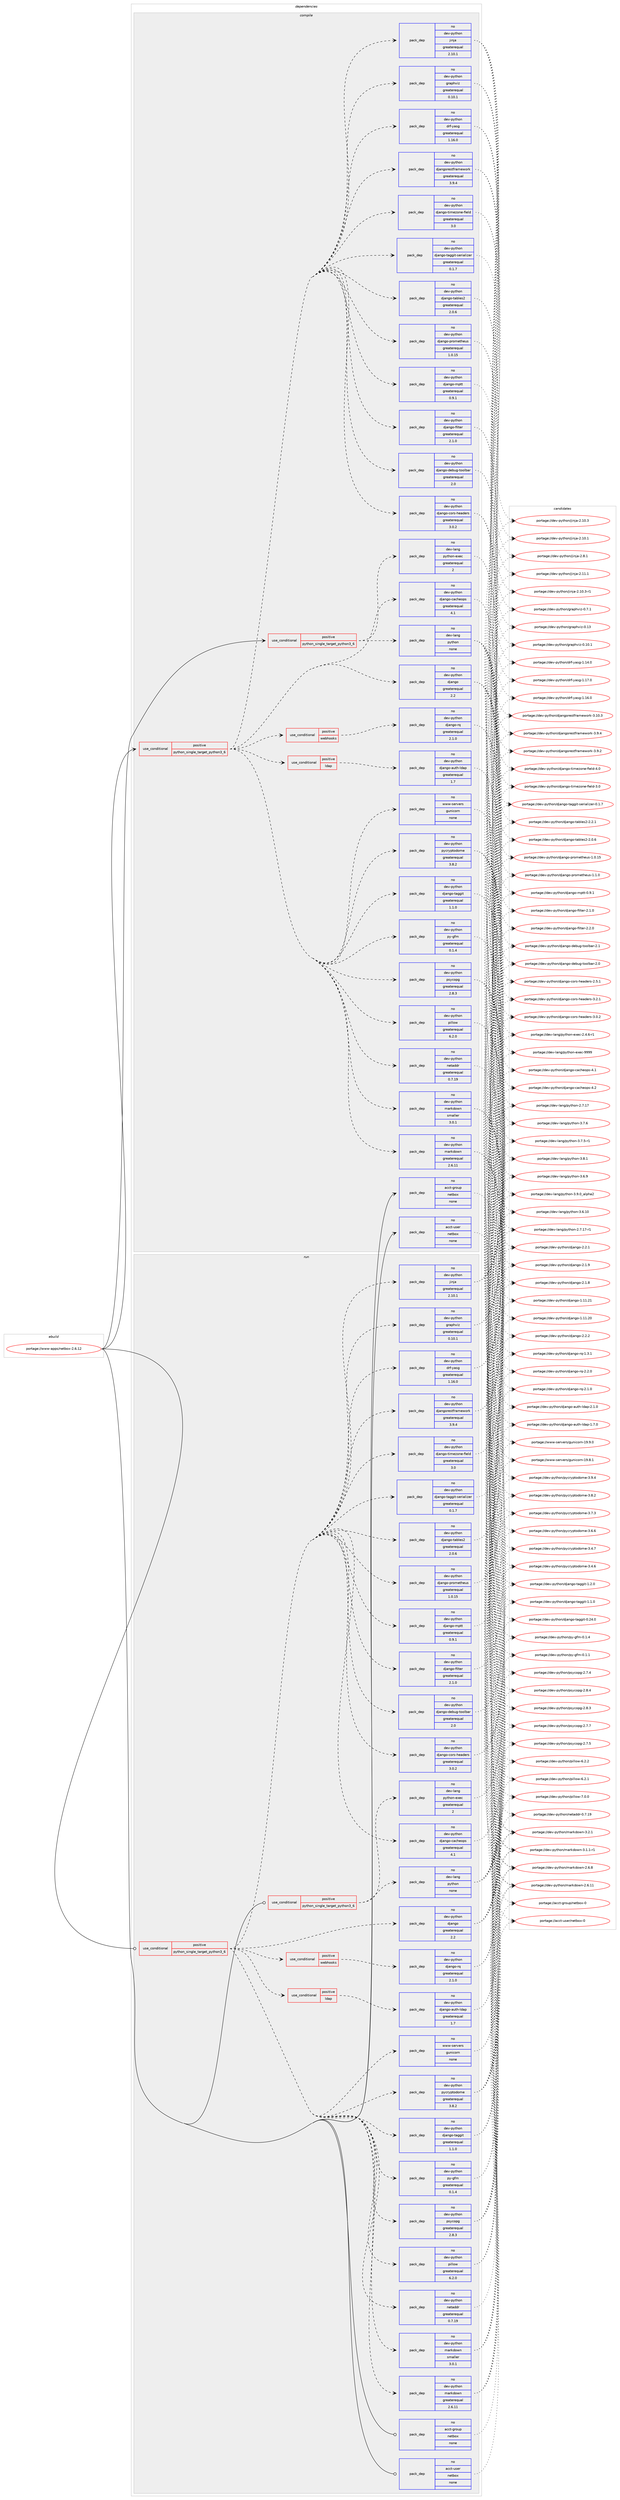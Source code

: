 digraph prolog {

# *************
# Graph options
# *************

newrank=true;
concentrate=true;
compound=true;
graph [rankdir=LR,fontname=Helvetica,fontsize=10,ranksep=1.5];#, ranksep=2.5, nodesep=0.2];
edge  [arrowhead=vee];
node  [fontname=Helvetica,fontsize=10];

# **********
# The ebuild
# **********

subgraph cluster_leftcol {
color=gray;
rank=same;
label=<<i>ebuild</i>>;
id [label="portage://www-apps/netbox-2.6.12", color=red, width=4, href="../www-apps/netbox-2.6.12.svg"];
}

# ****************
# The dependencies
# ****************

subgraph cluster_midcol {
color=gray;
label=<<i>dependencies</i>>;
subgraph cluster_compile {
fillcolor="#eeeeee";
style=filled;
label=<<i>compile</i>>;
subgraph cond4026 {
dependency24258 [label=<<TABLE BORDER="0" CELLBORDER="1" CELLSPACING="0" CELLPADDING="4"><TR><TD ROWSPAN="3" CELLPADDING="10">use_conditional</TD></TR><TR><TD>positive</TD></TR><TR><TD>python_single_target_python3_6</TD></TR></TABLE>>, shape=none, color=red];
subgraph pack19789 {
dependency24259 [label=<<TABLE BORDER="0" CELLBORDER="1" CELLSPACING="0" CELLPADDING="4" WIDTH="220"><TR><TD ROWSPAN="6" CELLPADDING="30">pack_dep</TD></TR><TR><TD WIDTH="110">no</TD></TR><TR><TD>dev-lang</TD></TR><TR><TD>python</TD></TR><TR><TD>none</TD></TR><TR><TD></TD></TR></TABLE>>, shape=none, color=blue];
}
dependency24258:e -> dependency24259:w [weight=20,style="dashed",arrowhead="vee"];
subgraph pack19790 {
dependency24260 [label=<<TABLE BORDER="0" CELLBORDER="1" CELLSPACING="0" CELLPADDING="4" WIDTH="220"><TR><TD ROWSPAN="6" CELLPADDING="30">pack_dep</TD></TR><TR><TD WIDTH="110">no</TD></TR><TR><TD>dev-lang</TD></TR><TR><TD>python-exec</TD></TR><TR><TD>greaterequal</TD></TR><TR><TD>2</TD></TR></TABLE>>, shape=none, color=blue];
}
dependency24258:e -> dependency24260:w [weight=20,style="dashed",arrowhead="vee"];
}
id:e -> dependency24258:w [weight=20,style="solid",arrowhead="vee"];
subgraph cond4027 {
dependency24261 [label=<<TABLE BORDER="0" CELLBORDER="1" CELLSPACING="0" CELLPADDING="4"><TR><TD ROWSPAN="3" CELLPADDING="10">use_conditional</TD></TR><TR><TD>positive</TD></TR><TR><TD>python_single_target_python3_6</TD></TR></TABLE>>, shape=none, color=red];
subgraph pack19791 {
dependency24262 [label=<<TABLE BORDER="0" CELLBORDER="1" CELLSPACING="0" CELLPADDING="4" WIDTH="220"><TR><TD ROWSPAN="6" CELLPADDING="30">pack_dep</TD></TR><TR><TD WIDTH="110">no</TD></TR><TR><TD>dev-python</TD></TR><TR><TD>django</TD></TR><TR><TD>greaterequal</TD></TR><TR><TD>2.2</TD></TR></TABLE>>, shape=none, color=blue];
}
dependency24261:e -> dependency24262:w [weight=20,style="dashed",arrowhead="vee"];
subgraph pack19792 {
dependency24263 [label=<<TABLE BORDER="0" CELLBORDER="1" CELLSPACING="0" CELLPADDING="4" WIDTH="220"><TR><TD ROWSPAN="6" CELLPADDING="30">pack_dep</TD></TR><TR><TD WIDTH="110">no</TD></TR><TR><TD>dev-python</TD></TR><TR><TD>django-cacheops</TD></TR><TR><TD>greaterequal</TD></TR><TR><TD>4.1</TD></TR></TABLE>>, shape=none, color=blue];
}
dependency24261:e -> dependency24263:w [weight=20,style="dashed",arrowhead="vee"];
subgraph pack19793 {
dependency24264 [label=<<TABLE BORDER="0" CELLBORDER="1" CELLSPACING="0" CELLPADDING="4" WIDTH="220"><TR><TD ROWSPAN="6" CELLPADDING="30">pack_dep</TD></TR><TR><TD WIDTH="110">no</TD></TR><TR><TD>dev-python</TD></TR><TR><TD>django-cors-headers</TD></TR><TR><TD>greaterequal</TD></TR><TR><TD>3.0.2</TD></TR></TABLE>>, shape=none, color=blue];
}
dependency24261:e -> dependency24264:w [weight=20,style="dashed",arrowhead="vee"];
subgraph pack19794 {
dependency24265 [label=<<TABLE BORDER="0" CELLBORDER="1" CELLSPACING="0" CELLPADDING="4" WIDTH="220"><TR><TD ROWSPAN="6" CELLPADDING="30">pack_dep</TD></TR><TR><TD WIDTH="110">no</TD></TR><TR><TD>dev-python</TD></TR><TR><TD>django-debug-toolbar</TD></TR><TR><TD>greaterequal</TD></TR><TR><TD>2.0</TD></TR></TABLE>>, shape=none, color=blue];
}
dependency24261:e -> dependency24265:w [weight=20,style="dashed",arrowhead="vee"];
subgraph pack19795 {
dependency24266 [label=<<TABLE BORDER="0" CELLBORDER="1" CELLSPACING="0" CELLPADDING="4" WIDTH="220"><TR><TD ROWSPAN="6" CELLPADDING="30">pack_dep</TD></TR><TR><TD WIDTH="110">no</TD></TR><TR><TD>dev-python</TD></TR><TR><TD>django-filter</TD></TR><TR><TD>greaterequal</TD></TR><TR><TD>2.1.0</TD></TR></TABLE>>, shape=none, color=blue];
}
dependency24261:e -> dependency24266:w [weight=20,style="dashed",arrowhead="vee"];
subgraph pack19796 {
dependency24267 [label=<<TABLE BORDER="0" CELLBORDER="1" CELLSPACING="0" CELLPADDING="4" WIDTH="220"><TR><TD ROWSPAN="6" CELLPADDING="30">pack_dep</TD></TR><TR><TD WIDTH="110">no</TD></TR><TR><TD>dev-python</TD></TR><TR><TD>django-mptt</TD></TR><TR><TD>greaterequal</TD></TR><TR><TD>0.9.1</TD></TR></TABLE>>, shape=none, color=blue];
}
dependency24261:e -> dependency24267:w [weight=20,style="dashed",arrowhead="vee"];
subgraph pack19797 {
dependency24268 [label=<<TABLE BORDER="0" CELLBORDER="1" CELLSPACING="0" CELLPADDING="4" WIDTH="220"><TR><TD ROWSPAN="6" CELLPADDING="30">pack_dep</TD></TR><TR><TD WIDTH="110">no</TD></TR><TR><TD>dev-python</TD></TR><TR><TD>django-prometheus</TD></TR><TR><TD>greaterequal</TD></TR><TR><TD>1.0.15</TD></TR></TABLE>>, shape=none, color=blue];
}
dependency24261:e -> dependency24268:w [weight=20,style="dashed",arrowhead="vee"];
subgraph pack19798 {
dependency24269 [label=<<TABLE BORDER="0" CELLBORDER="1" CELLSPACING="0" CELLPADDING="4" WIDTH="220"><TR><TD ROWSPAN="6" CELLPADDING="30">pack_dep</TD></TR><TR><TD WIDTH="110">no</TD></TR><TR><TD>dev-python</TD></TR><TR><TD>django-tables2</TD></TR><TR><TD>greaterequal</TD></TR><TR><TD>2.0.6</TD></TR></TABLE>>, shape=none, color=blue];
}
dependency24261:e -> dependency24269:w [weight=20,style="dashed",arrowhead="vee"];
subgraph pack19799 {
dependency24270 [label=<<TABLE BORDER="0" CELLBORDER="1" CELLSPACING="0" CELLPADDING="4" WIDTH="220"><TR><TD ROWSPAN="6" CELLPADDING="30">pack_dep</TD></TR><TR><TD WIDTH="110">no</TD></TR><TR><TD>dev-python</TD></TR><TR><TD>django-taggit</TD></TR><TR><TD>greaterequal</TD></TR><TR><TD>1.1.0</TD></TR></TABLE>>, shape=none, color=blue];
}
dependency24261:e -> dependency24270:w [weight=20,style="dashed",arrowhead="vee"];
subgraph pack19800 {
dependency24271 [label=<<TABLE BORDER="0" CELLBORDER="1" CELLSPACING="0" CELLPADDING="4" WIDTH="220"><TR><TD ROWSPAN="6" CELLPADDING="30">pack_dep</TD></TR><TR><TD WIDTH="110">no</TD></TR><TR><TD>dev-python</TD></TR><TR><TD>django-taggit-serializer</TD></TR><TR><TD>greaterequal</TD></TR><TR><TD>0.1.7</TD></TR></TABLE>>, shape=none, color=blue];
}
dependency24261:e -> dependency24271:w [weight=20,style="dashed",arrowhead="vee"];
subgraph pack19801 {
dependency24272 [label=<<TABLE BORDER="0" CELLBORDER="1" CELLSPACING="0" CELLPADDING="4" WIDTH="220"><TR><TD ROWSPAN="6" CELLPADDING="30">pack_dep</TD></TR><TR><TD WIDTH="110">no</TD></TR><TR><TD>dev-python</TD></TR><TR><TD>django-timezone-field</TD></TR><TR><TD>greaterequal</TD></TR><TR><TD>3.0</TD></TR></TABLE>>, shape=none, color=blue];
}
dependency24261:e -> dependency24272:w [weight=20,style="dashed",arrowhead="vee"];
subgraph pack19802 {
dependency24273 [label=<<TABLE BORDER="0" CELLBORDER="1" CELLSPACING="0" CELLPADDING="4" WIDTH="220"><TR><TD ROWSPAN="6" CELLPADDING="30">pack_dep</TD></TR><TR><TD WIDTH="110">no</TD></TR><TR><TD>dev-python</TD></TR><TR><TD>djangorestframework</TD></TR><TR><TD>greaterequal</TD></TR><TR><TD>3.9.4</TD></TR></TABLE>>, shape=none, color=blue];
}
dependency24261:e -> dependency24273:w [weight=20,style="dashed",arrowhead="vee"];
subgraph pack19803 {
dependency24274 [label=<<TABLE BORDER="0" CELLBORDER="1" CELLSPACING="0" CELLPADDING="4" WIDTH="220"><TR><TD ROWSPAN="6" CELLPADDING="30">pack_dep</TD></TR><TR><TD WIDTH="110">no</TD></TR><TR><TD>dev-python</TD></TR><TR><TD>drf-yasg</TD></TR><TR><TD>greaterequal</TD></TR><TR><TD>1.16.0</TD></TR></TABLE>>, shape=none, color=blue];
}
dependency24261:e -> dependency24274:w [weight=20,style="dashed",arrowhead="vee"];
subgraph pack19804 {
dependency24275 [label=<<TABLE BORDER="0" CELLBORDER="1" CELLSPACING="0" CELLPADDING="4" WIDTH="220"><TR><TD ROWSPAN="6" CELLPADDING="30">pack_dep</TD></TR><TR><TD WIDTH="110">no</TD></TR><TR><TD>dev-python</TD></TR><TR><TD>graphviz</TD></TR><TR><TD>greaterequal</TD></TR><TR><TD>0.10.1</TD></TR></TABLE>>, shape=none, color=blue];
}
dependency24261:e -> dependency24275:w [weight=20,style="dashed",arrowhead="vee"];
subgraph pack19805 {
dependency24276 [label=<<TABLE BORDER="0" CELLBORDER="1" CELLSPACING="0" CELLPADDING="4" WIDTH="220"><TR><TD ROWSPAN="6" CELLPADDING="30">pack_dep</TD></TR><TR><TD WIDTH="110">no</TD></TR><TR><TD>dev-python</TD></TR><TR><TD>jinja</TD></TR><TR><TD>greaterequal</TD></TR><TR><TD>2.10.1</TD></TR></TABLE>>, shape=none, color=blue];
}
dependency24261:e -> dependency24276:w [weight=20,style="dashed",arrowhead="vee"];
subgraph pack19806 {
dependency24277 [label=<<TABLE BORDER="0" CELLBORDER="1" CELLSPACING="0" CELLPADDING="4" WIDTH="220"><TR><TD ROWSPAN="6" CELLPADDING="30">pack_dep</TD></TR><TR><TD WIDTH="110">no</TD></TR><TR><TD>dev-python</TD></TR><TR><TD>markdown</TD></TR><TR><TD>greaterequal</TD></TR><TR><TD>2.6.11</TD></TR></TABLE>>, shape=none, color=blue];
}
dependency24261:e -> dependency24277:w [weight=20,style="dashed",arrowhead="vee"];
subgraph pack19807 {
dependency24278 [label=<<TABLE BORDER="0" CELLBORDER="1" CELLSPACING="0" CELLPADDING="4" WIDTH="220"><TR><TD ROWSPAN="6" CELLPADDING="30">pack_dep</TD></TR><TR><TD WIDTH="110">no</TD></TR><TR><TD>dev-python</TD></TR><TR><TD>markdown</TD></TR><TR><TD>smaller</TD></TR><TR><TD>3.0.1</TD></TR></TABLE>>, shape=none, color=blue];
}
dependency24261:e -> dependency24278:w [weight=20,style="dashed",arrowhead="vee"];
subgraph pack19808 {
dependency24279 [label=<<TABLE BORDER="0" CELLBORDER="1" CELLSPACING="0" CELLPADDING="4" WIDTH="220"><TR><TD ROWSPAN="6" CELLPADDING="30">pack_dep</TD></TR><TR><TD WIDTH="110">no</TD></TR><TR><TD>dev-python</TD></TR><TR><TD>netaddr</TD></TR><TR><TD>greaterequal</TD></TR><TR><TD>0.7.19</TD></TR></TABLE>>, shape=none, color=blue];
}
dependency24261:e -> dependency24279:w [weight=20,style="dashed",arrowhead="vee"];
subgraph pack19809 {
dependency24280 [label=<<TABLE BORDER="0" CELLBORDER="1" CELLSPACING="0" CELLPADDING="4" WIDTH="220"><TR><TD ROWSPAN="6" CELLPADDING="30">pack_dep</TD></TR><TR><TD WIDTH="110">no</TD></TR><TR><TD>dev-python</TD></TR><TR><TD>pillow</TD></TR><TR><TD>greaterequal</TD></TR><TR><TD>6.2.0</TD></TR></TABLE>>, shape=none, color=blue];
}
dependency24261:e -> dependency24280:w [weight=20,style="dashed",arrowhead="vee"];
subgraph pack19810 {
dependency24281 [label=<<TABLE BORDER="0" CELLBORDER="1" CELLSPACING="0" CELLPADDING="4" WIDTH="220"><TR><TD ROWSPAN="6" CELLPADDING="30">pack_dep</TD></TR><TR><TD WIDTH="110">no</TD></TR><TR><TD>dev-python</TD></TR><TR><TD>psycopg</TD></TR><TR><TD>greaterequal</TD></TR><TR><TD>2.8.3</TD></TR></TABLE>>, shape=none, color=blue];
}
dependency24261:e -> dependency24281:w [weight=20,style="dashed",arrowhead="vee"];
subgraph pack19811 {
dependency24282 [label=<<TABLE BORDER="0" CELLBORDER="1" CELLSPACING="0" CELLPADDING="4" WIDTH="220"><TR><TD ROWSPAN="6" CELLPADDING="30">pack_dep</TD></TR><TR><TD WIDTH="110">no</TD></TR><TR><TD>dev-python</TD></TR><TR><TD>py-gfm</TD></TR><TR><TD>greaterequal</TD></TR><TR><TD>0.1.4</TD></TR></TABLE>>, shape=none, color=blue];
}
dependency24261:e -> dependency24282:w [weight=20,style="dashed",arrowhead="vee"];
subgraph pack19812 {
dependency24283 [label=<<TABLE BORDER="0" CELLBORDER="1" CELLSPACING="0" CELLPADDING="4" WIDTH="220"><TR><TD ROWSPAN="6" CELLPADDING="30">pack_dep</TD></TR><TR><TD WIDTH="110">no</TD></TR><TR><TD>dev-python</TD></TR><TR><TD>pycryptodome</TD></TR><TR><TD>greaterequal</TD></TR><TR><TD>3.8.2</TD></TR></TABLE>>, shape=none, color=blue];
}
dependency24261:e -> dependency24283:w [weight=20,style="dashed",arrowhead="vee"];
subgraph pack19813 {
dependency24284 [label=<<TABLE BORDER="0" CELLBORDER="1" CELLSPACING="0" CELLPADDING="4" WIDTH="220"><TR><TD ROWSPAN="6" CELLPADDING="30">pack_dep</TD></TR><TR><TD WIDTH="110">no</TD></TR><TR><TD>www-servers</TD></TR><TR><TD>gunicorn</TD></TR><TR><TD>none</TD></TR><TR><TD></TD></TR></TABLE>>, shape=none, color=blue];
}
dependency24261:e -> dependency24284:w [weight=20,style="dashed",arrowhead="vee"];
subgraph cond4028 {
dependency24285 [label=<<TABLE BORDER="0" CELLBORDER="1" CELLSPACING="0" CELLPADDING="4"><TR><TD ROWSPAN="3" CELLPADDING="10">use_conditional</TD></TR><TR><TD>positive</TD></TR><TR><TD>ldap</TD></TR></TABLE>>, shape=none, color=red];
subgraph pack19814 {
dependency24286 [label=<<TABLE BORDER="0" CELLBORDER="1" CELLSPACING="0" CELLPADDING="4" WIDTH="220"><TR><TD ROWSPAN="6" CELLPADDING="30">pack_dep</TD></TR><TR><TD WIDTH="110">no</TD></TR><TR><TD>dev-python</TD></TR><TR><TD>django-auth-ldap</TD></TR><TR><TD>greaterequal</TD></TR><TR><TD>1.7</TD></TR></TABLE>>, shape=none, color=blue];
}
dependency24285:e -> dependency24286:w [weight=20,style="dashed",arrowhead="vee"];
}
dependency24261:e -> dependency24285:w [weight=20,style="dashed",arrowhead="vee"];
subgraph cond4029 {
dependency24287 [label=<<TABLE BORDER="0" CELLBORDER="1" CELLSPACING="0" CELLPADDING="4"><TR><TD ROWSPAN="3" CELLPADDING="10">use_conditional</TD></TR><TR><TD>positive</TD></TR><TR><TD>webhooks</TD></TR></TABLE>>, shape=none, color=red];
subgraph pack19815 {
dependency24288 [label=<<TABLE BORDER="0" CELLBORDER="1" CELLSPACING="0" CELLPADDING="4" WIDTH="220"><TR><TD ROWSPAN="6" CELLPADDING="30">pack_dep</TD></TR><TR><TD WIDTH="110">no</TD></TR><TR><TD>dev-python</TD></TR><TR><TD>django-rq</TD></TR><TR><TD>greaterequal</TD></TR><TR><TD>2.1.0</TD></TR></TABLE>>, shape=none, color=blue];
}
dependency24287:e -> dependency24288:w [weight=20,style="dashed",arrowhead="vee"];
}
dependency24261:e -> dependency24287:w [weight=20,style="dashed",arrowhead="vee"];
}
id:e -> dependency24261:w [weight=20,style="solid",arrowhead="vee"];
subgraph pack19816 {
dependency24289 [label=<<TABLE BORDER="0" CELLBORDER="1" CELLSPACING="0" CELLPADDING="4" WIDTH="220"><TR><TD ROWSPAN="6" CELLPADDING="30">pack_dep</TD></TR><TR><TD WIDTH="110">no</TD></TR><TR><TD>acct-group</TD></TR><TR><TD>netbox</TD></TR><TR><TD>none</TD></TR><TR><TD></TD></TR></TABLE>>, shape=none, color=blue];
}
id:e -> dependency24289:w [weight=20,style="solid",arrowhead="vee"];
subgraph pack19817 {
dependency24290 [label=<<TABLE BORDER="0" CELLBORDER="1" CELLSPACING="0" CELLPADDING="4" WIDTH="220"><TR><TD ROWSPAN="6" CELLPADDING="30">pack_dep</TD></TR><TR><TD WIDTH="110">no</TD></TR><TR><TD>acct-user</TD></TR><TR><TD>netbox</TD></TR><TR><TD>none</TD></TR><TR><TD></TD></TR></TABLE>>, shape=none, color=blue];
}
id:e -> dependency24290:w [weight=20,style="solid",arrowhead="vee"];
}
subgraph cluster_compileandrun {
fillcolor="#eeeeee";
style=filled;
label=<<i>compile and run</i>>;
}
subgraph cluster_run {
fillcolor="#eeeeee";
style=filled;
label=<<i>run</i>>;
subgraph cond4030 {
dependency24291 [label=<<TABLE BORDER="0" CELLBORDER="1" CELLSPACING="0" CELLPADDING="4"><TR><TD ROWSPAN="3" CELLPADDING="10">use_conditional</TD></TR><TR><TD>positive</TD></TR><TR><TD>python_single_target_python3_6</TD></TR></TABLE>>, shape=none, color=red];
subgraph pack19818 {
dependency24292 [label=<<TABLE BORDER="0" CELLBORDER="1" CELLSPACING="0" CELLPADDING="4" WIDTH="220"><TR><TD ROWSPAN="6" CELLPADDING="30">pack_dep</TD></TR><TR><TD WIDTH="110">no</TD></TR><TR><TD>dev-lang</TD></TR><TR><TD>python</TD></TR><TR><TD>none</TD></TR><TR><TD></TD></TR></TABLE>>, shape=none, color=blue];
}
dependency24291:e -> dependency24292:w [weight=20,style="dashed",arrowhead="vee"];
subgraph pack19819 {
dependency24293 [label=<<TABLE BORDER="0" CELLBORDER="1" CELLSPACING="0" CELLPADDING="4" WIDTH="220"><TR><TD ROWSPAN="6" CELLPADDING="30">pack_dep</TD></TR><TR><TD WIDTH="110">no</TD></TR><TR><TD>dev-lang</TD></TR><TR><TD>python-exec</TD></TR><TR><TD>greaterequal</TD></TR><TR><TD>2</TD></TR></TABLE>>, shape=none, color=blue];
}
dependency24291:e -> dependency24293:w [weight=20,style="dashed",arrowhead="vee"];
}
id:e -> dependency24291:w [weight=20,style="solid",arrowhead="odot"];
subgraph cond4031 {
dependency24294 [label=<<TABLE BORDER="0" CELLBORDER="1" CELLSPACING="0" CELLPADDING="4"><TR><TD ROWSPAN="3" CELLPADDING="10">use_conditional</TD></TR><TR><TD>positive</TD></TR><TR><TD>python_single_target_python3_6</TD></TR></TABLE>>, shape=none, color=red];
subgraph pack19820 {
dependency24295 [label=<<TABLE BORDER="0" CELLBORDER="1" CELLSPACING="0" CELLPADDING="4" WIDTH="220"><TR><TD ROWSPAN="6" CELLPADDING="30">pack_dep</TD></TR><TR><TD WIDTH="110">no</TD></TR><TR><TD>dev-python</TD></TR><TR><TD>django</TD></TR><TR><TD>greaterequal</TD></TR><TR><TD>2.2</TD></TR></TABLE>>, shape=none, color=blue];
}
dependency24294:e -> dependency24295:w [weight=20,style="dashed",arrowhead="vee"];
subgraph pack19821 {
dependency24296 [label=<<TABLE BORDER="0" CELLBORDER="1" CELLSPACING="0" CELLPADDING="4" WIDTH="220"><TR><TD ROWSPAN="6" CELLPADDING="30">pack_dep</TD></TR><TR><TD WIDTH="110">no</TD></TR><TR><TD>dev-python</TD></TR><TR><TD>django-cacheops</TD></TR><TR><TD>greaterequal</TD></TR><TR><TD>4.1</TD></TR></TABLE>>, shape=none, color=blue];
}
dependency24294:e -> dependency24296:w [weight=20,style="dashed",arrowhead="vee"];
subgraph pack19822 {
dependency24297 [label=<<TABLE BORDER="0" CELLBORDER="1" CELLSPACING="0" CELLPADDING="4" WIDTH="220"><TR><TD ROWSPAN="6" CELLPADDING="30">pack_dep</TD></TR><TR><TD WIDTH="110">no</TD></TR><TR><TD>dev-python</TD></TR><TR><TD>django-cors-headers</TD></TR><TR><TD>greaterequal</TD></TR><TR><TD>3.0.2</TD></TR></TABLE>>, shape=none, color=blue];
}
dependency24294:e -> dependency24297:w [weight=20,style="dashed",arrowhead="vee"];
subgraph pack19823 {
dependency24298 [label=<<TABLE BORDER="0" CELLBORDER="1" CELLSPACING="0" CELLPADDING="4" WIDTH="220"><TR><TD ROWSPAN="6" CELLPADDING="30">pack_dep</TD></TR><TR><TD WIDTH="110">no</TD></TR><TR><TD>dev-python</TD></TR><TR><TD>django-debug-toolbar</TD></TR><TR><TD>greaterequal</TD></TR><TR><TD>2.0</TD></TR></TABLE>>, shape=none, color=blue];
}
dependency24294:e -> dependency24298:w [weight=20,style="dashed",arrowhead="vee"];
subgraph pack19824 {
dependency24299 [label=<<TABLE BORDER="0" CELLBORDER="1" CELLSPACING="0" CELLPADDING="4" WIDTH="220"><TR><TD ROWSPAN="6" CELLPADDING="30">pack_dep</TD></TR><TR><TD WIDTH="110">no</TD></TR><TR><TD>dev-python</TD></TR><TR><TD>django-filter</TD></TR><TR><TD>greaterequal</TD></TR><TR><TD>2.1.0</TD></TR></TABLE>>, shape=none, color=blue];
}
dependency24294:e -> dependency24299:w [weight=20,style="dashed",arrowhead="vee"];
subgraph pack19825 {
dependency24300 [label=<<TABLE BORDER="0" CELLBORDER="1" CELLSPACING="0" CELLPADDING="4" WIDTH="220"><TR><TD ROWSPAN="6" CELLPADDING="30">pack_dep</TD></TR><TR><TD WIDTH="110">no</TD></TR><TR><TD>dev-python</TD></TR><TR><TD>django-mptt</TD></TR><TR><TD>greaterequal</TD></TR><TR><TD>0.9.1</TD></TR></TABLE>>, shape=none, color=blue];
}
dependency24294:e -> dependency24300:w [weight=20,style="dashed",arrowhead="vee"];
subgraph pack19826 {
dependency24301 [label=<<TABLE BORDER="0" CELLBORDER="1" CELLSPACING="0" CELLPADDING="4" WIDTH="220"><TR><TD ROWSPAN="6" CELLPADDING="30">pack_dep</TD></TR><TR><TD WIDTH="110">no</TD></TR><TR><TD>dev-python</TD></TR><TR><TD>django-prometheus</TD></TR><TR><TD>greaterequal</TD></TR><TR><TD>1.0.15</TD></TR></TABLE>>, shape=none, color=blue];
}
dependency24294:e -> dependency24301:w [weight=20,style="dashed",arrowhead="vee"];
subgraph pack19827 {
dependency24302 [label=<<TABLE BORDER="0" CELLBORDER="1" CELLSPACING="0" CELLPADDING="4" WIDTH="220"><TR><TD ROWSPAN="6" CELLPADDING="30">pack_dep</TD></TR><TR><TD WIDTH="110">no</TD></TR><TR><TD>dev-python</TD></TR><TR><TD>django-tables2</TD></TR><TR><TD>greaterequal</TD></TR><TR><TD>2.0.6</TD></TR></TABLE>>, shape=none, color=blue];
}
dependency24294:e -> dependency24302:w [weight=20,style="dashed",arrowhead="vee"];
subgraph pack19828 {
dependency24303 [label=<<TABLE BORDER="0" CELLBORDER="1" CELLSPACING="0" CELLPADDING="4" WIDTH="220"><TR><TD ROWSPAN="6" CELLPADDING="30">pack_dep</TD></TR><TR><TD WIDTH="110">no</TD></TR><TR><TD>dev-python</TD></TR><TR><TD>django-taggit</TD></TR><TR><TD>greaterequal</TD></TR><TR><TD>1.1.0</TD></TR></TABLE>>, shape=none, color=blue];
}
dependency24294:e -> dependency24303:w [weight=20,style="dashed",arrowhead="vee"];
subgraph pack19829 {
dependency24304 [label=<<TABLE BORDER="0" CELLBORDER="1" CELLSPACING="0" CELLPADDING="4" WIDTH="220"><TR><TD ROWSPAN="6" CELLPADDING="30">pack_dep</TD></TR><TR><TD WIDTH="110">no</TD></TR><TR><TD>dev-python</TD></TR><TR><TD>django-taggit-serializer</TD></TR><TR><TD>greaterequal</TD></TR><TR><TD>0.1.7</TD></TR></TABLE>>, shape=none, color=blue];
}
dependency24294:e -> dependency24304:w [weight=20,style="dashed",arrowhead="vee"];
subgraph pack19830 {
dependency24305 [label=<<TABLE BORDER="0" CELLBORDER="1" CELLSPACING="0" CELLPADDING="4" WIDTH="220"><TR><TD ROWSPAN="6" CELLPADDING="30">pack_dep</TD></TR><TR><TD WIDTH="110">no</TD></TR><TR><TD>dev-python</TD></TR><TR><TD>django-timezone-field</TD></TR><TR><TD>greaterequal</TD></TR><TR><TD>3.0</TD></TR></TABLE>>, shape=none, color=blue];
}
dependency24294:e -> dependency24305:w [weight=20,style="dashed",arrowhead="vee"];
subgraph pack19831 {
dependency24306 [label=<<TABLE BORDER="0" CELLBORDER="1" CELLSPACING="0" CELLPADDING="4" WIDTH="220"><TR><TD ROWSPAN="6" CELLPADDING="30">pack_dep</TD></TR><TR><TD WIDTH="110">no</TD></TR><TR><TD>dev-python</TD></TR><TR><TD>djangorestframework</TD></TR><TR><TD>greaterequal</TD></TR><TR><TD>3.9.4</TD></TR></TABLE>>, shape=none, color=blue];
}
dependency24294:e -> dependency24306:w [weight=20,style="dashed",arrowhead="vee"];
subgraph pack19832 {
dependency24307 [label=<<TABLE BORDER="0" CELLBORDER="1" CELLSPACING="0" CELLPADDING="4" WIDTH="220"><TR><TD ROWSPAN="6" CELLPADDING="30">pack_dep</TD></TR><TR><TD WIDTH="110">no</TD></TR><TR><TD>dev-python</TD></TR><TR><TD>drf-yasg</TD></TR><TR><TD>greaterequal</TD></TR><TR><TD>1.16.0</TD></TR></TABLE>>, shape=none, color=blue];
}
dependency24294:e -> dependency24307:w [weight=20,style="dashed",arrowhead="vee"];
subgraph pack19833 {
dependency24308 [label=<<TABLE BORDER="0" CELLBORDER="1" CELLSPACING="0" CELLPADDING="4" WIDTH="220"><TR><TD ROWSPAN="6" CELLPADDING="30">pack_dep</TD></TR><TR><TD WIDTH="110">no</TD></TR><TR><TD>dev-python</TD></TR><TR><TD>graphviz</TD></TR><TR><TD>greaterequal</TD></TR><TR><TD>0.10.1</TD></TR></TABLE>>, shape=none, color=blue];
}
dependency24294:e -> dependency24308:w [weight=20,style="dashed",arrowhead="vee"];
subgraph pack19834 {
dependency24309 [label=<<TABLE BORDER="0" CELLBORDER="1" CELLSPACING="0" CELLPADDING="4" WIDTH="220"><TR><TD ROWSPAN="6" CELLPADDING="30">pack_dep</TD></TR><TR><TD WIDTH="110">no</TD></TR><TR><TD>dev-python</TD></TR><TR><TD>jinja</TD></TR><TR><TD>greaterequal</TD></TR><TR><TD>2.10.1</TD></TR></TABLE>>, shape=none, color=blue];
}
dependency24294:e -> dependency24309:w [weight=20,style="dashed",arrowhead="vee"];
subgraph pack19835 {
dependency24310 [label=<<TABLE BORDER="0" CELLBORDER="1" CELLSPACING="0" CELLPADDING="4" WIDTH="220"><TR><TD ROWSPAN="6" CELLPADDING="30">pack_dep</TD></TR><TR><TD WIDTH="110">no</TD></TR><TR><TD>dev-python</TD></TR><TR><TD>markdown</TD></TR><TR><TD>greaterequal</TD></TR><TR><TD>2.6.11</TD></TR></TABLE>>, shape=none, color=blue];
}
dependency24294:e -> dependency24310:w [weight=20,style="dashed",arrowhead="vee"];
subgraph pack19836 {
dependency24311 [label=<<TABLE BORDER="0" CELLBORDER="1" CELLSPACING="0" CELLPADDING="4" WIDTH="220"><TR><TD ROWSPAN="6" CELLPADDING="30">pack_dep</TD></TR><TR><TD WIDTH="110">no</TD></TR><TR><TD>dev-python</TD></TR><TR><TD>markdown</TD></TR><TR><TD>smaller</TD></TR><TR><TD>3.0.1</TD></TR></TABLE>>, shape=none, color=blue];
}
dependency24294:e -> dependency24311:w [weight=20,style="dashed",arrowhead="vee"];
subgraph pack19837 {
dependency24312 [label=<<TABLE BORDER="0" CELLBORDER="1" CELLSPACING="0" CELLPADDING="4" WIDTH="220"><TR><TD ROWSPAN="6" CELLPADDING="30">pack_dep</TD></TR><TR><TD WIDTH="110">no</TD></TR><TR><TD>dev-python</TD></TR><TR><TD>netaddr</TD></TR><TR><TD>greaterequal</TD></TR><TR><TD>0.7.19</TD></TR></TABLE>>, shape=none, color=blue];
}
dependency24294:e -> dependency24312:w [weight=20,style="dashed",arrowhead="vee"];
subgraph pack19838 {
dependency24313 [label=<<TABLE BORDER="0" CELLBORDER="1" CELLSPACING="0" CELLPADDING="4" WIDTH="220"><TR><TD ROWSPAN="6" CELLPADDING="30">pack_dep</TD></TR><TR><TD WIDTH="110">no</TD></TR><TR><TD>dev-python</TD></TR><TR><TD>pillow</TD></TR><TR><TD>greaterequal</TD></TR><TR><TD>6.2.0</TD></TR></TABLE>>, shape=none, color=blue];
}
dependency24294:e -> dependency24313:w [weight=20,style="dashed",arrowhead="vee"];
subgraph pack19839 {
dependency24314 [label=<<TABLE BORDER="0" CELLBORDER="1" CELLSPACING="0" CELLPADDING="4" WIDTH="220"><TR><TD ROWSPAN="6" CELLPADDING="30">pack_dep</TD></TR><TR><TD WIDTH="110">no</TD></TR><TR><TD>dev-python</TD></TR><TR><TD>psycopg</TD></TR><TR><TD>greaterequal</TD></TR><TR><TD>2.8.3</TD></TR></TABLE>>, shape=none, color=blue];
}
dependency24294:e -> dependency24314:w [weight=20,style="dashed",arrowhead="vee"];
subgraph pack19840 {
dependency24315 [label=<<TABLE BORDER="0" CELLBORDER="1" CELLSPACING="0" CELLPADDING="4" WIDTH="220"><TR><TD ROWSPAN="6" CELLPADDING="30">pack_dep</TD></TR><TR><TD WIDTH="110">no</TD></TR><TR><TD>dev-python</TD></TR><TR><TD>py-gfm</TD></TR><TR><TD>greaterequal</TD></TR><TR><TD>0.1.4</TD></TR></TABLE>>, shape=none, color=blue];
}
dependency24294:e -> dependency24315:w [weight=20,style="dashed",arrowhead="vee"];
subgraph pack19841 {
dependency24316 [label=<<TABLE BORDER="0" CELLBORDER="1" CELLSPACING="0" CELLPADDING="4" WIDTH="220"><TR><TD ROWSPAN="6" CELLPADDING="30">pack_dep</TD></TR><TR><TD WIDTH="110">no</TD></TR><TR><TD>dev-python</TD></TR><TR><TD>pycryptodome</TD></TR><TR><TD>greaterequal</TD></TR><TR><TD>3.8.2</TD></TR></TABLE>>, shape=none, color=blue];
}
dependency24294:e -> dependency24316:w [weight=20,style="dashed",arrowhead="vee"];
subgraph pack19842 {
dependency24317 [label=<<TABLE BORDER="0" CELLBORDER="1" CELLSPACING="0" CELLPADDING="4" WIDTH="220"><TR><TD ROWSPAN="6" CELLPADDING="30">pack_dep</TD></TR><TR><TD WIDTH="110">no</TD></TR><TR><TD>www-servers</TD></TR><TR><TD>gunicorn</TD></TR><TR><TD>none</TD></TR><TR><TD></TD></TR></TABLE>>, shape=none, color=blue];
}
dependency24294:e -> dependency24317:w [weight=20,style="dashed",arrowhead="vee"];
subgraph cond4032 {
dependency24318 [label=<<TABLE BORDER="0" CELLBORDER="1" CELLSPACING="0" CELLPADDING="4"><TR><TD ROWSPAN="3" CELLPADDING="10">use_conditional</TD></TR><TR><TD>positive</TD></TR><TR><TD>ldap</TD></TR></TABLE>>, shape=none, color=red];
subgraph pack19843 {
dependency24319 [label=<<TABLE BORDER="0" CELLBORDER="1" CELLSPACING="0" CELLPADDING="4" WIDTH="220"><TR><TD ROWSPAN="6" CELLPADDING="30">pack_dep</TD></TR><TR><TD WIDTH="110">no</TD></TR><TR><TD>dev-python</TD></TR><TR><TD>django-auth-ldap</TD></TR><TR><TD>greaterequal</TD></TR><TR><TD>1.7</TD></TR></TABLE>>, shape=none, color=blue];
}
dependency24318:e -> dependency24319:w [weight=20,style="dashed",arrowhead="vee"];
}
dependency24294:e -> dependency24318:w [weight=20,style="dashed",arrowhead="vee"];
subgraph cond4033 {
dependency24320 [label=<<TABLE BORDER="0" CELLBORDER="1" CELLSPACING="0" CELLPADDING="4"><TR><TD ROWSPAN="3" CELLPADDING="10">use_conditional</TD></TR><TR><TD>positive</TD></TR><TR><TD>webhooks</TD></TR></TABLE>>, shape=none, color=red];
subgraph pack19844 {
dependency24321 [label=<<TABLE BORDER="0" CELLBORDER="1" CELLSPACING="0" CELLPADDING="4" WIDTH="220"><TR><TD ROWSPAN="6" CELLPADDING="30">pack_dep</TD></TR><TR><TD WIDTH="110">no</TD></TR><TR><TD>dev-python</TD></TR><TR><TD>django-rq</TD></TR><TR><TD>greaterequal</TD></TR><TR><TD>2.1.0</TD></TR></TABLE>>, shape=none, color=blue];
}
dependency24320:e -> dependency24321:w [weight=20,style="dashed",arrowhead="vee"];
}
dependency24294:e -> dependency24320:w [weight=20,style="dashed",arrowhead="vee"];
}
id:e -> dependency24294:w [weight=20,style="solid",arrowhead="odot"];
subgraph pack19845 {
dependency24322 [label=<<TABLE BORDER="0" CELLBORDER="1" CELLSPACING="0" CELLPADDING="4" WIDTH="220"><TR><TD ROWSPAN="6" CELLPADDING="30">pack_dep</TD></TR><TR><TD WIDTH="110">no</TD></TR><TR><TD>acct-group</TD></TR><TR><TD>netbox</TD></TR><TR><TD>none</TD></TR><TR><TD></TD></TR></TABLE>>, shape=none, color=blue];
}
id:e -> dependency24322:w [weight=20,style="solid",arrowhead="odot"];
subgraph pack19846 {
dependency24323 [label=<<TABLE BORDER="0" CELLBORDER="1" CELLSPACING="0" CELLPADDING="4" WIDTH="220"><TR><TD ROWSPAN="6" CELLPADDING="30">pack_dep</TD></TR><TR><TD WIDTH="110">no</TD></TR><TR><TD>acct-user</TD></TR><TR><TD>netbox</TD></TR><TR><TD>none</TD></TR><TR><TD></TD></TR></TABLE>>, shape=none, color=blue];
}
id:e -> dependency24323:w [weight=20,style="solid",arrowhead="odot"];
}
}

# **************
# The candidates
# **************

subgraph cluster_choices {
rank=same;
color=gray;
label=<<i>candidates</i>>;

subgraph choice19789 {
color=black;
nodesep=1;
choice10010111845108971101034711212111610411111045514657464895971081121049750 [label="portage://dev-lang/python-3.9.0_alpha2", color=red, width=4,href="../dev-lang/python-3.9.0_alpha2.svg"];
choice100101118451089711010347112121116104111110455146564649 [label="portage://dev-lang/python-3.8.1", color=red, width=4,href="../dev-lang/python-3.8.1.svg"];
choice100101118451089711010347112121116104111110455146554654 [label="portage://dev-lang/python-3.7.6", color=red, width=4,href="../dev-lang/python-3.7.6.svg"];
choice1001011184510897110103471121211161041111104551465546534511449 [label="portage://dev-lang/python-3.7.5-r1", color=red, width=4,href="../dev-lang/python-3.7.5-r1.svg"];
choice100101118451089711010347112121116104111110455146544657 [label="portage://dev-lang/python-3.6.9", color=red, width=4,href="../dev-lang/python-3.6.9.svg"];
choice10010111845108971101034711212111610411111045514654464948 [label="portage://dev-lang/python-3.6.10", color=red, width=4,href="../dev-lang/python-3.6.10.svg"];
choice100101118451089711010347112121116104111110455046554649554511449 [label="portage://dev-lang/python-2.7.17-r1", color=red, width=4,href="../dev-lang/python-2.7.17-r1.svg"];
choice10010111845108971101034711212111610411111045504655464955 [label="portage://dev-lang/python-2.7.17", color=red, width=4,href="../dev-lang/python-2.7.17.svg"];
dependency24259:e -> choice10010111845108971101034711212111610411111045514657464895971081121049750:w [style=dotted,weight="100"];
dependency24259:e -> choice100101118451089711010347112121116104111110455146564649:w [style=dotted,weight="100"];
dependency24259:e -> choice100101118451089711010347112121116104111110455146554654:w [style=dotted,weight="100"];
dependency24259:e -> choice1001011184510897110103471121211161041111104551465546534511449:w [style=dotted,weight="100"];
dependency24259:e -> choice100101118451089711010347112121116104111110455146544657:w [style=dotted,weight="100"];
dependency24259:e -> choice10010111845108971101034711212111610411111045514654464948:w [style=dotted,weight="100"];
dependency24259:e -> choice100101118451089711010347112121116104111110455046554649554511449:w [style=dotted,weight="100"];
dependency24259:e -> choice10010111845108971101034711212111610411111045504655464955:w [style=dotted,weight="100"];
}
subgraph choice19790 {
color=black;
nodesep=1;
choice10010111845108971101034711212111610411111045101120101994557575757 [label="portage://dev-lang/python-exec-9999", color=red, width=4,href="../dev-lang/python-exec-9999.svg"];
choice10010111845108971101034711212111610411111045101120101994550465246544511449 [label="portage://dev-lang/python-exec-2.4.6-r1", color=red, width=4,href="../dev-lang/python-exec-2.4.6-r1.svg"];
dependency24260:e -> choice10010111845108971101034711212111610411111045101120101994557575757:w [style=dotted,weight="100"];
dependency24260:e -> choice10010111845108971101034711212111610411111045101120101994550465246544511449:w [style=dotted,weight="100"];
}
subgraph choice19791 {
color=black;
nodesep=1;
choice100101118451121211161041111104710010697110103111455046504650 [label="portage://dev-python/django-2.2.2", color=red, width=4,href="../dev-python/django-2.2.2.svg"];
choice100101118451121211161041111104710010697110103111455046504649 [label="portage://dev-python/django-2.2.1", color=red, width=4,href="../dev-python/django-2.2.1.svg"];
choice100101118451121211161041111104710010697110103111455046494657 [label="portage://dev-python/django-2.1.9", color=red, width=4,href="../dev-python/django-2.1.9.svg"];
choice100101118451121211161041111104710010697110103111455046494656 [label="portage://dev-python/django-2.1.8", color=red, width=4,href="../dev-python/django-2.1.8.svg"];
choice1001011184511212111610411111047100106971101031114549464949465049 [label="portage://dev-python/django-1.11.21", color=red, width=4,href="../dev-python/django-1.11.21.svg"];
choice1001011184511212111610411111047100106971101031114549464949465048 [label="portage://dev-python/django-1.11.20", color=red, width=4,href="../dev-python/django-1.11.20.svg"];
dependency24262:e -> choice100101118451121211161041111104710010697110103111455046504650:w [style=dotted,weight="100"];
dependency24262:e -> choice100101118451121211161041111104710010697110103111455046504649:w [style=dotted,weight="100"];
dependency24262:e -> choice100101118451121211161041111104710010697110103111455046494657:w [style=dotted,weight="100"];
dependency24262:e -> choice100101118451121211161041111104710010697110103111455046494656:w [style=dotted,weight="100"];
dependency24262:e -> choice1001011184511212111610411111047100106971101031114549464949465049:w [style=dotted,weight="100"];
dependency24262:e -> choice1001011184511212111610411111047100106971101031114549464949465048:w [style=dotted,weight="100"];
}
subgraph choice19792 {
color=black;
nodesep=1;
choice1001011184511212111610411111047100106971101031114599979910410111111211545524650 [label="portage://dev-python/django-cacheops-4.2", color=red, width=4,href="../dev-python/django-cacheops-4.2.svg"];
choice1001011184511212111610411111047100106971101031114599979910410111111211545524649 [label="portage://dev-python/django-cacheops-4.1", color=red, width=4,href="../dev-python/django-cacheops-4.1.svg"];
dependency24263:e -> choice1001011184511212111610411111047100106971101031114599979910410111111211545524650:w [style=dotted,weight="100"];
dependency24263:e -> choice1001011184511212111610411111047100106971101031114599979910410111111211545524649:w [style=dotted,weight="100"];
}
subgraph choice19793 {
color=black;
nodesep=1;
choice10010111845112121116104111110471001069711010311145991111141154510410197100101114115455146504649 [label="portage://dev-python/django-cors-headers-3.2.1", color=red, width=4,href="../dev-python/django-cors-headers-3.2.1.svg"];
choice10010111845112121116104111110471001069711010311145991111141154510410197100101114115455146484650 [label="portage://dev-python/django-cors-headers-3.0.2", color=red, width=4,href="../dev-python/django-cors-headers-3.0.2.svg"];
choice10010111845112121116104111110471001069711010311145991111141154510410197100101114115455046534649 [label="portage://dev-python/django-cors-headers-2.5.1", color=red, width=4,href="../dev-python/django-cors-headers-2.5.1.svg"];
dependency24264:e -> choice10010111845112121116104111110471001069711010311145991111141154510410197100101114115455146504649:w [style=dotted,weight="100"];
dependency24264:e -> choice10010111845112121116104111110471001069711010311145991111141154510410197100101114115455146484650:w [style=dotted,weight="100"];
dependency24264:e -> choice10010111845112121116104111110471001069711010311145991111141154510410197100101114115455046534649:w [style=dotted,weight="100"];
}
subgraph choice19794 {
color=black;
nodesep=1;
choice100101118451121211161041111104710010697110103111451001019811710345116111111108989711445504649 [label="portage://dev-python/django-debug-toolbar-2.1", color=red, width=4,href="../dev-python/django-debug-toolbar-2.1.svg"];
choice100101118451121211161041111104710010697110103111451001019811710345116111111108989711445504648 [label="portage://dev-python/django-debug-toolbar-2.0", color=red, width=4,href="../dev-python/django-debug-toolbar-2.0.svg"];
dependency24265:e -> choice100101118451121211161041111104710010697110103111451001019811710345116111111108989711445504649:w [style=dotted,weight="100"];
dependency24265:e -> choice100101118451121211161041111104710010697110103111451001019811710345116111111108989711445504648:w [style=dotted,weight="100"];
}
subgraph choice19795 {
color=black;
nodesep=1;
choice10010111845112121116104111110471001069711010311145102105108116101114455046504648 [label="portage://dev-python/django-filter-2.2.0", color=red, width=4,href="../dev-python/django-filter-2.2.0.svg"];
choice10010111845112121116104111110471001069711010311145102105108116101114455046494648 [label="portage://dev-python/django-filter-2.1.0", color=red, width=4,href="../dev-python/django-filter-2.1.0.svg"];
dependency24266:e -> choice10010111845112121116104111110471001069711010311145102105108116101114455046504648:w [style=dotted,weight="100"];
dependency24266:e -> choice10010111845112121116104111110471001069711010311145102105108116101114455046494648:w [style=dotted,weight="100"];
}
subgraph choice19796 {
color=black;
nodesep=1;
choice10010111845112121116104111110471001069711010311145109112116116454846574649 [label="portage://dev-python/django-mptt-0.9.1", color=red, width=4,href="../dev-python/django-mptt-0.9.1.svg"];
dependency24267:e -> choice10010111845112121116104111110471001069711010311145109112116116454846574649:w [style=dotted,weight="100"];
}
subgraph choice19797 {
color=black;
nodesep=1;
choice10010111845112121116104111110471001069711010311145112114111109101116104101117115454946494648 [label="portage://dev-python/django-prometheus-1.1.0", color=red, width=4,href="../dev-python/django-prometheus-1.1.0.svg"];
choice1001011184511212111610411111047100106971101031114511211411110910111610410111711545494648464953 [label="portage://dev-python/django-prometheus-1.0.15", color=red, width=4,href="../dev-python/django-prometheus-1.0.15.svg"];
dependency24268:e -> choice10010111845112121116104111110471001069711010311145112114111109101116104101117115454946494648:w [style=dotted,weight="100"];
dependency24268:e -> choice1001011184511212111610411111047100106971101031114511211411110910111610410111711545494648464953:w [style=dotted,weight="100"];
}
subgraph choice19798 {
color=black;
nodesep=1;
choice10010111845112121116104111110471001069711010311145116979810810111550455046504649 [label="portage://dev-python/django-tables2-2.2.1", color=red, width=4,href="../dev-python/django-tables2-2.2.1.svg"];
choice10010111845112121116104111110471001069711010311145116979810810111550455046484654 [label="portage://dev-python/django-tables2-2.0.6", color=red, width=4,href="../dev-python/django-tables2-2.0.6.svg"];
dependency24269:e -> choice10010111845112121116104111110471001069711010311145116979810810111550455046504649:w [style=dotted,weight="100"];
dependency24269:e -> choice10010111845112121116104111110471001069711010311145116979810810111550455046484654:w [style=dotted,weight="100"];
}
subgraph choice19799 {
color=black;
nodesep=1;
choice1001011184511212111610411111047100106971101031114511697103103105116454946504648 [label="portage://dev-python/django-taggit-1.2.0", color=red, width=4,href="../dev-python/django-taggit-1.2.0.svg"];
choice1001011184511212111610411111047100106971101031114511697103103105116454946494648 [label="portage://dev-python/django-taggit-1.1.0", color=red, width=4,href="../dev-python/django-taggit-1.1.0.svg"];
choice100101118451121211161041111104710010697110103111451169710310310511645484650524648 [label="portage://dev-python/django-taggit-0.24.0", color=red, width=4,href="../dev-python/django-taggit-0.24.0.svg"];
dependency24270:e -> choice1001011184511212111610411111047100106971101031114511697103103105116454946504648:w [style=dotted,weight="100"];
dependency24270:e -> choice1001011184511212111610411111047100106971101031114511697103103105116454946494648:w [style=dotted,weight="100"];
dependency24270:e -> choice100101118451121211161041111104710010697110103111451169710310310511645484650524648:w [style=dotted,weight="100"];
}
subgraph choice19800 {
color=black;
nodesep=1;
choice10010111845112121116104111110471001069711010311145116971031031051164511510111410597108105122101114454846494655 [label="portage://dev-python/django-taggit-serializer-0.1.7", color=red, width=4,href="../dev-python/django-taggit-serializer-0.1.7.svg"];
dependency24271:e -> choice10010111845112121116104111110471001069711010311145116971031031051164511510111410597108105122101114454846494655:w [style=dotted,weight="100"];
}
subgraph choice19801 {
color=black;
nodesep=1;
choice100101118451121211161041111104710010697110103111451161051091011221111101014510210510110810045524648 [label="portage://dev-python/django-timezone-field-4.0", color=red, width=4,href="../dev-python/django-timezone-field-4.0.svg"];
choice100101118451121211161041111104710010697110103111451161051091011221111101014510210510110810045514648 [label="portage://dev-python/django-timezone-field-3.0", color=red, width=4,href="../dev-python/django-timezone-field-3.0.svg"];
dependency24272:e -> choice100101118451121211161041111104710010697110103111451161051091011221111101014510210510110810045524648:w [style=dotted,weight="100"];
dependency24272:e -> choice100101118451121211161041111104710010697110103111451161051091011221111101014510210510110810045514648:w [style=dotted,weight="100"];
}
subgraph choice19802 {
color=black;
nodesep=1;
choice10010111845112121116104111110471001069711010311111410111511610211497109101119111114107455146574652 [label="portage://dev-python/djangorestframework-3.9.4", color=red, width=4,href="../dev-python/djangorestframework-3.9.4.svg"];
choice10010111845112121116104111110471001069711010311111410111511610211497109101119111114107455146574650 [label="portage://dev-python/djangorestframework-3.9.2", color=red, width=4,href="../dev-python/djangorestframework-3.9.2.svg"];
choice1001011184511212111610411111047100106971101031111141011151161021149710910111911111410745514649484651 [label="portage://dev-python/djangorestframework-3.10.3", color=red, width=4,href="../dev-python/djangorestframework-3.10.3.svg"];
dependency24273:e -> choice10010111845112121116104111110471001069711010311111410111511610211497109101119111114107455146574652:w [style=dotted,weight="100"];
dependency24273:e -> choice10010111845112121116104111110471001069711010311111410111511610211497109101119111114107455146574650:w [style=dotted,weight="100"];
dependency24273:e -> choice1001011184511212111610411111047100106971101031111141011151161021149710910111911111410745514649484651:w [style=dotted,weight="100"];
}
subgraph choice19803 {
color=black;
nodesep=1;
choice1001011184511212111610411111047100114102451219711510345494649554648 [label="portage://dev-python/drf-yasg-1.17.0", color=red, width=4,href="../dev-python/drf-yasg-1.17.0.svg"];
choice1001011184511212111610411111047100114102451219711510345494649544648 [label="portage://dev-python/drf-yasg-1.16.0", color=red, width=4,href="../dev-python/drf-yasg-1.16.0.svg"];
choice1001011184511212111610411111047100114102451219711510345494649524648 [label="portage://dev-python/drf-yasg-1.14.0", color=red, width=4,href="../dev-python/drf-yasg-1.14.0.svg"];
dependency24274:e -> choice1001011184511212111610411111047100114102451219711510345494649554648:w [style=dotted,weight="100"];
dependency24274:e -> choice1001011184511212111610411111047100114102451219711510345494649544648:w [style=dotted,weight="100"];
dependency24274:e -> choice1001011184511212111610411111047100114102451219711510345494649524648:w [style=dotted,weight="100"];
}
subgraph choice19804 {
color=black;
nodesep=1;
choice100101118451121211161041111104710311497112104118105122454846554649 [label="portage://dev-python/graphviz-0.7.1", color=red, width=4,href="../dev-python/graphviz-0.7.1.svg"];
choice1001011184511212111610411111047103114971121041181051224548464951 [label="portage://dev-python/graphviz-0.13", color=red, width=4,href="../dev-python/graphviz-0.13.svg"];
choice10010111845112121116104111110471031149711210411810512245484649484649 [label="portage://dev-python/graphviz-0.10.1", color=red, width=4,href="../dev-python/graphviz-0.10.1.svg"];
dependency24275:e -> choice100101118451121211161041111104710311497112104118105122454846554649:w [style=dotted,weight="100"];
dependency24275:e -> choice1001011184511212111610411111047103114971121041181051224548464951:w [style=dotted,weight="100"];
dependency24275:e -> choice10010111845112121116104111110471031149711210411810512245484649484649:w [style=dotted,weight="100"];
}
subgraph choice19805 {
color=black;
nodesep=1;
choice100101118451121211161041111104710610511010697455046564649 [label="portage://dev-python/jinja-2.8.1", color=red, width=4,href="../dev-python/jinja-2.8.1.svg"];
choice10010111845112121116104111110471061051101069745504649494649 [label="portage://dev-python/jinja-2.11.1", color=red, width=4,href="../dev-python/jinja-2.11.1.svg"];
choice100101118451121211161041111104710610511010697455046494846514511449 [label="portage://dev-python/jinja-2.10.3-r1", color=red, width=4,href="../dev-python/jinja-2.10.3-r1.svg"];
choice10010111845112121116104111110471061051101069745504649484651 [label="portage://dev-python/jinja-2.10.3", color=red, width=4,href="../dev-python/jinja-2.10.3.svg"];
choice10010111845112121116104111110471061051101069745504649484649 [label="portage://dev-python/jinja-2.10.1", color=red, width=4,href="../dev-python/jinja-2.10.1.svg"];
dependency24276:e -> choice100101118451121211161041111104710610511010697455046564649:w [style=dotted,weight="100"];
dependency24276:e -> choice10010111845112121116104111110471061051101069745504649494649:w [style=dotted,weight="100"];
dependency24276:e -> choice100101118451121211161041111104710610511010697455046494846514511449:w [style=dotted,weight="100"];
dependency24276:e -> choice10010111845112121116104111110471061051101069745504649484651:w [style=dotted,weight="100"];
dependency24276:e -> choice10010111845112121116104111110471061051101069745504649484649:w [style=dotted,weight="100"];
}
subgraph choice19806 {
color=black;
nodesep=1;
choice100101118451121211161041111104710997114107100111119110455146504649 [label="portage://dev-python/markdown-3.2.1", color=red, width=4,href="../dev-python/markdown-3.2.1.svg"];
choice1001011184511212111610411111047109971141071001111191104551464946494511449 [label="portage://dev-python/markdown-3.1.1-r1", color=red, width=4,href="../dev-python/markdown-3.1.1-r1.svg"];
choice100101118451121211161041111104710997114107100111119110455046544656 [label="portage://dev-python/markdown-2.6.8", color=red, width=4,href="../dev-python/markdown-2.6.8.svg"];
choice10010111845112121116104111110471099711410710011111911045504654464949 [label="portage://dev-python/markdown-2.6.11", color=red, width=4,href="../dev-python/markdown-2.6.11.svg"];
dependency24277:e -> choice100101118451121211161041111104710997114107100111119110455146504649:w [style=dotted,weight="100"];
dependency24277:e -> choice1001011184511212111610411111047109971141071001111191104551464946494511449:w [style=dotted,weight="100"];
dependency24277:e -> choice100101118451121211161041111104710997114107100111119110455046544656:w [style=dotted,weight="100"];
dependency24277:e -> choice10010111845112121116104111110471099711410710011111911045504654464949:w [style=dotted,weight="100"];
}
subgraph choice19807 {
color=black;
nodesep=1;
choice100101118451121211161041111104710997114107100111119110455146504649 [label="portage://dev-python/markdown-3.2.1", color=red, width=4,href="../dev-python/markdown-3.2.1.svg"];
choice1001011184511212111610411111047109971141071001111191104551464946494511449 [label="portage://dev-python/markdown-3.1.1-r1", color=red, width=4,href="../dev-python/markdown-3.1.1-r1.svg"];
choice100101118451121211161041111104710997114107100111119110455046544656 [label="portage://dev-python/markdown-2.6.8", color=red, width=4,href="../dev-python/markdown-2.6.8.svg"];
choice10010111845112121116104111110471099711410710011111911045504654464949 [label="portage://dev-python/markdown-2.6.11", color=red, width=4,href="../dev-python/markdown-2.6.11.svg"];
dependency24278:e -> choice100101118451121211161041111104710997114107100111119110455146504649:w [style=dotted,weight="100"];
dependency24278:e -> choice1001011184511212111610411111047109971141071001111191104551464946494511449:w [style=dotted,weight="100"];
dependency24278:e -> choice100101118451121211161041111104710997114107100111119110455046544656:w [style=dotted,weight="100"];
dependency24278:e -> choice10010111845112121116104111110471099711410710011111911045504654464949:w [style=dotted,weight="100"];
}
subgraph choice19808 {
color=black;
nodesep=1;
choice10010111845112121116104111110471101011169710010011445484655464957 [label="portage://dev-python/netaddr-0.7.19", color=red, width=4,href="../dev-python/netaddr-0.7.19.svg"];
dependency24279:e -> choice10010111845112121116104111110471101011169710010011445484655464957:w [style=dotted,weight="100"];
}
subgraph choice19809 {
color=black;
nodesep=1;
choice1001011184511212111610411111047112105108108111119455546484648 [label="portage://dev-python/pillow-7.0.0", color=red, width=4,href="../dev-python/pillow-7.0.0.svg"];
choice1001011184511212111610411111047112105108108111119455446504650 [label="portage://dev-python/pillow-6.2.2", color=red, width=4,href="../dev-python/pillow-6.2.2.svg"];
choice1001011184511212111610411111047112105108108111119455446504649 [label="portage://dev-python/pillow-6.2.1", color=red, width=4,href="../dev-python/pillow-6.2.1.svg"];
dependency24280:e -> choice1001011184511212111610411111047112105108108111119455546484648:w [style=dotted,weight="100"];
dependency24280:e -> choice1001011184511212111610411111047112105108108111119455446504650:w [style=dotted,weight="100"];
dependency24280:e -> choice1001011184511212111610411111047112105108108111119455446504649:w [style=dotted,weight="100"];
}
subgraph choice19810 {
color=black;
nodesep=1;
choice100101118451121211161041111104711211512199111112103455046564652 [label="portage://dev-python/psycopg-2.8.4", color=red, width=4,href="../dev-python/psycopg-2.8.4.svg"];
choice100101118451121211161041111104711211512199111112103455046564651 [label="portage://dev-python/psycopg-2.8.3", color=red, width=4,href="../dev-python/psycopg-2.8.3.svg"];
choice100101118451121211161041111104711211512199111112103455046554655 [label="portage://dev-python/psycopg-2.7.7", color=red, width=4,href="../dev-python/psycopg-2.7.7.svg"];
choice100101118451121211161041111104711211512199111112103455046554653 [label="portage://dev-python/psycopg-2.7.5", color=red, width=4,href="../dev-python/psycopg-2.7.5.svg"];
choice100101118451121211161041111104711211512199111112103455046554652 [label="portage://dev-python/psycopg-2.7.4", color=red, width=4,href="../dev-python/psycopg-2.7.4.svg"];
dependency24281:e -> choice100101118451121211161041111104711211512199111112103455046564652:w [style=dotted,weight="100"];
dependency24281:e -> choice100101118451121211161041111104711211512199111112103455046564651:w [style=dotted,weight="100"];
dependency24281:e -> choice100101118451121211161041111104711211512199111112103455046554655:w [style=dotted,weight="100"];
dependency24281:e -> choice100101118451121211161041111104711211512199111112103455046554653:w [style=dotted,weight="100"];
dependency24281:e -> choice100101118451121211161041111104711211512199111112103455046554652:w [style=dotted,weight="100"];
}
subgraph choice19811 {
color=black;
nodesep=1;
choice100101118451121211161041111104711212145103102109454846494652 [label="portage://dev-python/py-gfm-0.1.4", color=red, width=4,href="../dev-python/py-gfm-0.1.4.svg"];
choice100101118451121211161041111104711212145103102109454846494649 [label="portage://dev-python/py-gfm-0.1.1", color=red, width=4,href="../dev-python/py-gfm-0.1.1.svg"];
dependency24282:e -> choice100101118451121211161041111104711212145103102109454846494652:w [style=dotted,weight="100"];
dependency24282:e -> choice100101118451121211161041111104711212145103102109454846494649:w [style=dotted,weight="100"];
}
subgraph choice19812 {
color=black;
nodesep=1;
choice100101118451121211161041111104711212199114121112116111100111109101455146574652 [label="portage://dev-python/pycryptodome-3.9.4", color=red, width=4,href="../dev-python/pycryptodome-3.9.4.svg"];
choice100101118451121211161041111104711212199114121112116111100111109101455146564650 [label="portage://dev-python/pycryptodome-3.8.2", color=red, width=4,href="../dev-python/pycryptodome-3.8.2.svg"];
choice100101118451121211161041111104711212199114121112116111100111109101455146554651 [label="portage://dev-python/pycryptodome-3.7.3", color=red, width=4,href="../dev-python/pycryptodome-3.7.3.svg"];
choice100101118451121211161041111104711212199114121112116111100111109101455146544654 [label="portage://dev-python/pycryptodome-3.6.6", color=red, width=4,href="../dev-python/pycryptodome-3.6.6.svg"];
choice100101118451121211161041111104711212199114121112116111100111109101455146524655 [label="portage://dev-python/pycryptodome-3.4.7", color=red, width=4,href="../dev-python/pycryptodome-3.4.7.svg"];
choice100101118451121211161041111104711212199114121112116111100111109101455146524654 [label="portage://dev-python/pycryptodome-3.4.6", color=red, width=4,href="../dev-python/pycryptodome-3.4.6.svg"];
dependency24283:e -> choice100101118451121211161041111104711212199114121112116111100111109101455146574652:w [style=dotted,weight="100"];
dependency24283:e -> choice100101118451121211161041111104711212199114121112116111100111109101455146564650:w [style=dotted,weight="100"];
dependency24283:e -> choice100101118451121211161041111104711212199114121112116111100111109101455146554651:w [style=dotted,weight="100"];
dependency24283:e -> choice100101118451121211161041111104711212199114121112116111100111109101455146544654:w [style=dotted,weight="100"];
dependency24283:e -> choice100101118451121211161041111104711212199114121112116111100111109101455146524655:w [style=dotted,weight="100"];
dependency24283:e -> choice100101118451121211161041111104711212199114121112116111100111109101455146524654:w [style=dotted,weight="100"];
}
subgraph choice19813 {
color=black;
nodesep=1;
choice11911911945115101114118101114115471031171101059911111411045495746574648 [label="portage://www-servers/gunicorn-19.9.0", color=red, width=4,href="../www-servers/gunicorn-19.9.0.svg"];
choice11911911945115101114118101114115471031171101059911111411045495746564649 [label="portage://www-servers/gunicorn-19.8.1", color=red, width=4,href="../www-servers/gunicorn-19.8.1.svg"];
dependency24284:e -> choice11911911945115101114118101114115471031171101059911111411045495746574648:w [style=dotted,weight="100"];
dependency24284:e -> choice11911911945115101114118101114115471031171101059911111411045495746564649:w [style=dotted,weight="100"];
}
subgraph choice19814 {
color=black;
nodesep=1;
choice10010111845112121116104111110471001069711010311145971171161044510810097112455046494648 [label="portage://dev-python/django-auth-ldap-2.1.0", color=red, width=4,href="../dev-python/django-auth-ldap-2.1.0.svg"];
choice10010111845112121116104111110471001069711010311145971171161044510810097112454946554648 [label="portage://dev-python/django-auth-ldap-1.7.0", color=red, width=4,href="../dev-python/django-auth-ldap-1.7.0.svg"];
dependency24286:e -> choice10010111845112121116104111110471001069711010311145971171161044510810097112455046494648:w [style=dotted,weight="100"];
dependency24286:e -> choice10010111845112121116104111110471001069711010311145971171161044510810097112454946554648:w [style=dotted,weight="100"];
}
subgraph choice19815 {
color=black;
nodesep=1;
choice10010111845112121116104111110471001069711010311145114113455046504648 [label="portage://dev-python/django-rq-2.2.0", color=red, width=4,href="../dev-python/django-rq-2.2.0.svg"];
choice10010111845112121116104111110471001069711010311145114113455046494648 [label="portage://dev-python/django-rq-2.1.0", color=red, width=4,href="../dev-python/django-rq-2.1.0.svg"];
choice10010111845112121116104111110471001069711010311145114113454946514649 [label="portage://dev-python/django-rq-1.3.1", color=red, width=4,href="../dev-python/django-rq-1.3.1.svg"];
dependency24288:e -> choice10010111845112121116104111110471001069711010311145114113455046504648:w [style=dotted,weight="100"];
dependency24288:e -> choice10010111845112121116104111110471001069711010311145114113455046494648:w [style=dotted,weight="100"];
dependency24288:e -> choice10010111845112121116104111110471001069711010311145114113454946514649:w [style=dotted,weight="100"];
}
subgraph choice19816 {
color=black;
nodesep=1;
choice9799991164510311411111711247110101116981111204548 [label="portage://acct-group/netbox-0", color=red, width=4,href="../acct-group/netbox-0.svg"];
dependency24289:e -> choice9799991164510311411111711247110101116981111204548:w [style=dotted,weight="100"];
}
subgraph choice19817 {
color=black;
nodesep=1;
choice9799991164511711510111447110101116981111204548 [label="portage://acct-user/netbox-0", color=red, width=4,href="../acct-user/netbox-0.svg"];
dependency24290:e -> choice9799991164511711510111447110101116981111204548:w [style=dotted,weight="100"];
}
subgraph choice19818 {
color=black;
nodesep=1;
choice10010111845108971101034711212111610411111045514657464895971081121049750 [label="portage://dev-lang/python-3.9.0_alpha2", color=red, width=4,href="../dev-lang/python-3.9.0_alpha2.svg"];
choice100101118451089711010347112121116104111110455146564649 [label="portage://dev-lang/python-3.8.1", color=red, width=4,href="../dev-lang/python-3.8.1.svg"];
choice100101118451089711010347112121116104111110455146554654 [label="portage://dev-lang/python-3.7.6", color=red, width=4,href="../dev-lang/python-3.7.6.svg"];
choice1001011184510897110103471121211161041111104551465546534511449 [label="portage://dev-lang/python-3.7.5-r1", color=red, width=4,href="../dev-lang/python-3.7.5-r1.svg"];
choice100101118451089711010347112121116104111110455146544657 [label="portage://dev-lang/python-3.6.9", color=red, width=4,href="../dev-lang/python-3.6.9.svg"];
choice10010111845108971101034711212111610411111045514654464948 [label="portage://dev-lang/python-3.6.10", color=red, width=4,href="../dev-lang/python-3.6.10.svg"];
choice100101118451089711010347112121116104111110455046554649554511449 [label="portage://dev-lang/python-2.7.17-r1", color=red, width=4,href="../dev-lang/python-2.7.17-r1.svg"];
choice10010111845108971101034711212111610411111045504655464955 [label="portage://dev-lang/python-2.7.17", color=red, width=4,href="../dev-lang/python-2.7.17.svg"];
dependency24292:e -> choice10010111845108971101034711212111610411111045514657464895971081121049750:w [style=dotted,weight="100"];
dependency24292:e -> choice100101118451089711010347112121116104111110455146564649:w [style=dotted,weight="100"];
dependency24292:e -> choice100101118451089711010347112121116104111110455146554654:w [style=dotted,weight="100"];
dependency24292:e -> choice1001011184510897110103471121211161041111104551465546534511449:w [style=dotted,weight="100"];
dependency24292:e -> choice100101118451089711010347112121116104111110455146544657:w [style=dotted,weight="100"];
dependency24292:e -> choice10010111845108971101034711212111610411111045514654464948:w [style=dotted,weight="100"];
dependency24292:e -> choice100101118451089711010347112121116104111110455046554649554511449:w [style=dotted,weight="100"];
dependency24292:e -> choice10010111845108971101034711212111610411111045504655464955:w [style=dotted,weight="100"];
}
subgraph choice19819 {
color=black;
nodesep=1;
choice10010111845108971101034711212111610411111045101120101994557575757 [label="portage://dev-lang/python-exec-9999", color=red, width=4,href="../dev-lang/python-exec-9999.svg"];
choice10010111845108971101034711212111610411111045101120101994550465246544511449 [label="portage://dev-lang/python-exec-2.4.6-r1", color=red, width=4,href="../dev-lang/python-exec-2.4.6-r1.svg"];
dependency24293:e -> choice10010111845108971101034711212111610411111045101120101994557575757:w [style=dotted,weight="100"];
dependency24293:e -> choice10010111845108971101034711212111610411111045101120101994550465246544511449:w [style=dotted,weight="100"];
}
subgraph choice19820 {
color=black;
nodesep=1;
choice100101118451121211161041111104710010697110103111455046504650 [label="portage://dev-python/django-2.2.2", color=red, width=4,href="../dev-python/django-2.2.2.svg"];
choice100101118451121211161041111104710010697110103111455046504649 [label="portage://dev-python/django-2.2.1", color=red, width=4,href="../dev-python/django-2.2.1.svg"];
choice100101118451121211161041111104710010697110103111455046494657 [label="portage://dev-python/django-2.1.9", color=red, width=4,href="../dev-python/django-2.1.9.svg"];
choice100101118451121211161041111104710010697110103111455046494656 [label="portage://dev-python/django-2.1.8", color=red, width=4,href="../dev-python/django-2.1.8.svg"];
choice1001011184511212111610411111047100106971101031114549464949465049 [label="portage://dev-python/django-1.11.21", color=red, width=4,href="../dev-python/django-1.11.21.svg"];
choice1001011184511212111610411111047100106971101031114549464949465048 [label="portage://dev-python/django-1.11.20", color=red, width=4,href="../dev-python/django-1.11.20.svg"];
dependency24295:e -> choice100101118451121211161041111104710010697110103111455046504650:w [style=dotted,weight="100"];
dependency24295:e -> choice100101118451121211161041111104710010697110103111455046504649:w [style=dotted,weight="100"];
dependency24295:e -> choice100101118451121211161041111104710010697110103111455046494657:w [style=dotted,weight="100"];
dependency24295:e -> choice100101118451121211161041111104710010697110103111455046494656:w [style=dotted,weight="100"];
dependency24295:e -> choice1001011184511212111610411111047100106971101031114549464949465049:w [style=dotted,weight="100"];
dependency24295:e -> choice1001011184511212111610411111047100106971101031114549464949465048:w [style=dotted,weight="100"];
}
subgraph choice19821 {
color=black;
nodesep=1;
choice1001011184511212111610411111047100106971101031114599979910410111111211545524650 [label="portage://dev-python/django-cacheops-4.2", color=red, width=4,href="../dev-python/django-cacheops-4.2.svg"];
choice1001011184511212111610411111047100106971101031114599979910410111111211545524649 [label="portage://dev-python/django-cacheops-4.1", color=red, width=4,href="../dev-python/django-cacheops-4.1.svg"];
dependency24296:e -> choice1001011184511212111610411111047100106971101031114599979910410111111211545524650:w [style=dotted,weight="100"];
dependency24296:e -> choice1001011184511212111610411111047100106971101031114599979910410111111211545524649:w [style=dotted,weight="100"];
}
subgraph choice19822 {
color=black;
nodesep=1;
choice10010111845112121116104111110471001069711010311145991111141154510410197100101114115455146504649 [label="portage://dev-python/django-cors-headers-3.2.1", color=red, width=4,href="../dev-python/django-cors-headers-3.2.1.svg"];
choice10010111845112121116104111110471001069711010311145991111141154510410197100101114115455146484650 [label="portage://dev-python/django-cors-headers-3.0.2", color=red, width=4,href="../dev-python/django-cors-headers-3.0.2.svg"];
choice10010111845112121116104111110471001069711010311145991111141154510410197100101114115455046534649 [label="portage://dev-python/django-cors-headers-2.5.1", color=red, width=4,href="../dev-python/django-cors-headers-2.5.1.svg"];
dependency24297:e -> choice10010111845112121116104111110471001069711010311145991111141154510410197100101114115455146504649:w [style=dotted,weight="100"];
dependency24297:e -> choice10010111845112121116104111110471001069711010311145991111141154510410197100101114115455146484650:w [style=dotted,weight="100"];
dependency24297:e -> choice10010111845112121116104111110471001069711010311145991111141154510410197100101114115455046534649:w [style=dotted,weight="100"];
}
subgraph choice19823 {
color=black;
nodesep=1;
choice100101118451121211161041111104710010697110103111451001019811710345116111111108989711445504649 [label="portage://dev-python/django-debug-toolbar-2.1", color=red, width=4,href="../dev-python/django-debug-toolbar-2.1.svg"];
choice100101118451121211161041111104710010697110103111451001019811710345116111111108989711445504648 [label="portage://dev-python/django-debug-toolbar-2.0", color=red, width=4,href="../dev-python/django-debug-toolbar-2.0.svg"];
dependency24298:e -> choice100101118451121211161041111104710010697110103111451001019811710345116111111108989711445504649:w [style=dotted,weight="100"];
dependency24298:e -> choice100101118451121211161041111104710010697110103111451001019811710345116111111108989711445504648:w [style=dotted,weight="100"];
}
subgraph choice19824 {
color=black;
nodesep=1;
choice10010111845112121116104111110471001069711010311145102105108116101114455046504648 [label="portage://dev-python/django-filter-2.2.0", color=red, width=4,href="../dev-python/django-filter-2.2.0.svg"];
choice10010111845112121116104111110471001069711010311145102105108116101114455046494648 [label="portage://dev-python/django-filter-2.1.0", color=red, width=4,href="../dev-python/django-filter-2.1.0.svg"];
dependency24299:e -> choice10010111845112121116104111110471001069711010311145102105108116101114455046504648:w [style=dotted,weight="100"];
dependency24299:e -> choice10010111845112121116104111110471001069711010311145102105108116101114455046494648:w [style=dotted,weight="100"];
}
subgraph choice19825 {
color=black;
nodesep=1;
choice10010111845112121116104111110471001069711010311145109112116116454846574649 [label="portage://dev-python/django-mptt-0.9.1", color=red, width=4,href="../dev-python/django-mptt-0.9.1.svg"];
dependency24300:e -> choice10010111845112121116104111110471001069711010311145109112116116454846574649:w [style=dotted,weight="100"];
}
subgraph choice19826 {
color=black;
nodesep=1;
choice10010111845112121116104111110471001069711010311145112114111109101116104101117115454946494648 [label="portage://dev-python/django-prometheus-1.1.0", color=red, width=4,href="../dev-python/django-prometheus-1.1.0.svg"];
choice1001011184511212111610411111047100106971101031114511211411110910111610410111711545494648464953 [label="portage://dev-python/django-prometheus-1.0.15", color=red, width=4,href="../dev-python/django-prometheus-1.0.15.svg"];
dependency24301:e -> choice10010111845112121116104111110471001069711010311145112114111109101116104101117115454946494648:w [style=dotted,weight="100"];
dependency24301:e -> choice1001011184511212111610411111047100106971101031114511211411110910111610410111711545494648464953:w [style=dotted,weight="100"];
}
subgraph choice19827 {
color=black;
nodesep=1;
choice10010111845112121116104111110471001069711010311145116979810810111550455046504649 [label="portage://dev-python/django-tables2-2.2.1", color=red, width=4,href="../dev-python/django-tables2-2.2.1.svg"];
choice10010111845112121116104111110471001069711010311145116979810810111550455046484654 [label="portage://dev-python/django-tables2-2.0.6", color=red, width=4,href="../dev-python/django-tables2-2.0.6.svg"];
dependency24302:e -> choice10010111845112121116104111110471001069711010311145116979810810111550455046504649:w [style=dotted,weight="100"];
dependency24302:e -> choice10010111845112121116104111110471001069711010311145116979810810111550455046484654:w [style=dotted,weight="100"];
}
subgraph choice19828 {
color=black;
nodesep=1;
choice1001011184511212111610411111047100106971101031114511697103103105116454946504648 [label="portage://dev-python/django-taggit-1.2.0", color=red, width=4,href="../dev-python/django-taggit-1.2.0.svg"];
choice1001011184511212111610411111047100106971101031114511697103103105116454946494648 [label="portage://dev-python/django-taggit-1.1.0", color=red, width=4,href="../dev-python/django-taggit-1.1.0.svg"];
choice100101118451121211161041111104710010697110103111451169710310310511645484650524648 [label="portage://dev-python/django-taggit-0.24.0", color=red, width=4,href="../dev-python/django-taggit-0.24.0.svg"];
dependency24303:e -> choice1001011184511212111610411111047100106971101031114511697103103105116454946504648:w [style=dotted,weight="100"];
dependency24303:e -> choice1001011184511212111610411111047100106971101031114511697103103105116454946494648:w [style=dotted,weight="100"];
dependency24303:e -> choice100101118451121211161041111104710010697110103111451169710310310511645484650524648:w [style=dotted,weight="100"];
}
subgraph choice19829 {
color=black;
nodesep=1;
choice10010111845112121116104111110471001069711010311145116971031031051164511510111410597108105122101114454846494655 [label="portage://dev-python/django-taggit-serializer-0.1.7", color=red, width=4,href="../dev-python/django-taggit-serializer-0.1.7.svg"];
dependency24304:e -> choice10010111845112121116104111110471001069711010311145116971031031051164511510111410597108105122101114454846494655:w [style=dotted,weight="100"];
}
subgraph choice19830 {
color=black;
nodesep=1;
choice100101118451121211161041111104710010697110103111451161051091011221111101014510210510110810045524648 [label="portage://dev-python/django-timezone-field-4.0", color=red, width=4,href="../dev-python/django-timezone-field-4.0.svg"];
choice100101118451121211161041111104710010697110103111451161051091011221111101014510210510110810045514648 [label="portage://dev-python/django-timezone-field-3.0", color=red, width=4,href="../dev-python/django-timezone-field-3.0.svg"];
dependency24305:e -> choice100101118451121211161041111104710010697110103111451161051091011221111101014510210510110810045524648:w [style=dotted,weight="100"];
dependency24305:e -> choice100101118451121211161041111104710010697110103111451161051091011221111101014510210510110810045514648:w [style=dotted,weight="100"];
}
subgraph choice19831 {
color=black;
nodesep=1;
choice10010111845112121116104111110471001069711010311111410111511610211497109101119111114107455146574652 [label="portage://dev-python/djangorestframework-3.9.4", color=red, width=4,href="../dev-python/djangorestframework-3.9.4.svg"];
choice10010111845112121116104111110471001069711010311111410111511610211497109101119111114107455146574650 [label="portage://dev-python/djangorestframework-3.9.2", color=red, width=4,href="../dev-python/djangorestframework-3.9.2.svg"];
choice1001011184511212111610411111047100106971101031111141011151161021149710910111911111410745514649484651 [label="portage://dev-python/djangorestframework-3.10.3", color=red, width=4,href="../dev-python/djangorestframework-3.10.3.svg"];
dependency24306:e -> choice10010111845112121116104111110471001069711010311111410111511610211497109101119111114107455146574652:w [style=dotted,weight="100"];
dependency24306:e -> choice10010111845112121116104111110471001069711010311111410111511610211497109101119111114107455146574650:w [style=dotted,weight="100"];
dependency24306:e -> choice1001011184511212111610411111047100106971101031111141011151161021149710910111911111410745514649484651:w [style=dotted,weight="100"];
}
subgraph choice19832 {
color=black;
nodesep=1;
choice1001011184511212111610411111047100114102451219711510345494649554648 [label="portage://dev-python/drf-yasg-1.17.0", color=red, width=4,href="../dev-python/drf-yasg-1.17.0.svg"];
choice1001011184511212111610411111047100114102451219711510345494649544648 [label="portage://dev-python/drf-yasg-1.16.0", color=red, width=4,href="../dev-python/drf-yasg-1.16.0.svg"];
choice1001011184511212111610411111047100114102451219711510345494649524648 [label="portage://dev-python/drf-yasg-1.14.0", color=red, width=4,href="../dev-python/drf-yasg-1.14.0.svg"];
dependency24307:e -> choice1001011184511212111610411111047100114102451219711510345494649554648:w [style=dotted,weight="100"];
dependency24307:e -> choice1001011184511212111610411111047100114102451219711510345494649544648:w [style=dotted,weight="100"];
dependency24307:e -> choice1001011184511212111610411111047100114102451219711510345494649524648:w [style=dotted,weight="100"];
}
subgraph choice19833 {
color=black;
nodesep=1;
choice100101118451121211161041111104710311497112104118105122454846554649 [label="portage://dev-python/graphviz-0.7.1", color=red, width=4,href="../dev-python/graphviz-0.7.1.svg"];
choice1001011184511212111610411111047103114971121041181051224548464951 [label="portage://dev-python/graphviz-0.13", color=red, width=4,href="../dev-python/graphviz-0.13.svg"];
choice10010111845112121116104111110471031149711210411810512245484649484649 [label="portage://dev-python/graphviz-0.10.1", color=red, width=4,href="../dev-python/graphviz-0.10.1.svg"];
dependency24308:e -> choice100101118451121211161041111104710311497112104118105122454846554649:w [style=dotted,weight="100"];
dependency24308:e -> choice1001011184511212111610411111047103114971121041181051224548464951:w [style=dotted,weight="100"];
dependency24308:e -> choice10010111845112121116104111110471031149711210411810512245484649484649:w [style=dotted,weight="100"];
}
subgraph choice19834 {
color=black;
nodesep=1;
choice100101118451121211161041111104710610511010697455046564649 [label="portage://dev-python/jinja-2.8.1", color=red, width=4,href="../dev-python/jinja-2.8.1.svg"];
choice10010111845112121116104111110471061051101069745504649494649 [label="portage://dev-python/jinja-2.11.1", color=red, width=4,href="../dev-python/jinja-2.11.1.svg"];
choice100101118451121211161041111104710610511010697455046494846514511449 [label="portage://dev-python/jinja-2.10.3-r1", color=red, width=4,href="../dev-python/jinja-2.10.3-r1.svg"];
choice10010111845112121116104111110471061051101069745504649484651 [label="portage://dev-python/jinja-2.10.3", color=red, width=4,href="../dev-python/jinja-2.10.3.svg"];
choice10010111845112121116104111110471061051101069745504649484649 [label="portage://dev-python/jinja-2.10.1", color=red, width=4,href="../dev-python/jinja-2.10.1.svg"];
dependency24309:e -> choice100101118451121211161041111104710610511010697455046564649:w [style=dotted,weight="100"];
dependency24309:e -> choice10010111845112121116104111110471061051101069745504649494649:w [style=dotted,weight="100"];
dependency24309:e -> choice100101118451121211161041111104710610511010697455046494846514511449:w [style=dotted,weight="100"];
dependency24309:e -> choice10010111845112121116104111110471061051101069745504649484651:w [style=dotted,weight="100"];
dependency24309:e -> choice10010111845112121116104111110471061051101069745504649484649:w [style=dotted,weight="100"];
}
subgraph choice19835 {
color=black;
nodesep=1;
choice100101118451121211161041111104710997114107100111119110455146504649 [label="portage://dev-python/markdown-3.2.1", color=red, width=4,href="../dev-python/markdown-3.2.1.svg"];
choice1001011184511212111610411111047109971141071001111191104551464946494511449 [label="portage://dev-python/markdown-3.1.1-r1", color=red, width=4,href="../dev-python/markdown-3.1.1-r1.svg"];
choice100101118451121211161041111104710997114107100111119110455046544656 [label="portage://dev-python/markdown-2.6.8", color=red, width=4,href="../dev-python/markdown-2.6.8.svg"];
choice10010111845112121116104111110471099711410710011111911045504654464949 [label="portage://dev-python/markdown-2.6.11", color=red, width=4,href="../dev-python/markdown-2.6.11.svg"];
dependency24310:e -> choice100101118451121211161041111104710997114107100111119110455146504649:w [style=dotted,weight="100"];
dependency24310:e -> choice1001011184511212111610411111047109971141071001111191104551464946494511449:w [style=dotted,weight="100"];
dependency24310:e -> choice100101118451121211161041111104710997114107100111119110455046544656:w [style=dotted,weight="100"];
dependency24310:e -> choice10010111845112121116104111110471099711410710011111911045504654464949:w [style=dotted,weight="100"];
}
subgraph choice19836 {
color=black;
nodesep=1;
choice100101118451121211161041111104710997114107100111119110455146504649 [label="portage://dev-python/markdown-3.2.1", color=red, width=4,href="../dev-python/markdown-3.2.1.svg"];
choice1001011184511212111610411111047109971141071001111191104551464946494511449 [label="portage://dev-python/markdown-3.1.1-r1", color=red, width=4,href="../dev-python/markdown-3.1.1-r1.svg"];
choice100101118451121211161041111104710997114107100111119110455046544656 [label="portage://dev-python/markdown-2.6.8", color=red, width=4,href="../dev-python/markdown-2.6.8.svg"];
choice10010111845112121116104111110471099711410710011111911045504654464949 [label="portage://dev-python/markdown-2.6.11", color=red, width=4,href="../dev-python/markdown-2.6.11.svg"];
dependency24311:e -> choice100101118451121211161041111104710997114107100111119110455146504649:w [style=dotted,weight="100"];
dependency24311:e -> choice1001011184511212111610411111047109971141071001111191104551464946494511449:w [style=dotted,weight="100"];
dependency24311:e -> choice100101118451121211161041111104710997114107100111119110455046544656:w [style=dotted,weight="100"];
dependency24311:e -> choice10010111845112121116104111110471099711410710011111911045504654464949:w [style=dotted,weight="100"];
}
subgraph choice19837 {
color=black;
nodesep=1;
choice10010111845112121116104111110471101011169710010011445484655464957 [label="portage://dev-python/netaddr-0.7.19", color=red, width=4,href="../dev-python/netaddr-0.7.19.svg"];
dependency24312:e -> choice10010111845112121116104111110471101011169710010011445484655464957:w [style=dotted,weight="100"];
}
subgraph choice19838 {
color=black;
nodesep=1;
choice1001011184511212111610411111047112105108108111119455546484648 [label="portage://dev-python/pillow-7.0.0", color=red, width=4,href="../dev-python/pillow-7.0.0.svg"];
choice1001011184511212111610411111047112105108108111119455446504650 [label="portage://dev-python/pillow-6.2.2", color=red, width=4,href="../dev-python/pillow-6.2.2.svg"];
choice1001011184511212111610411111047112105108108111119455446504649 [label="portage://dev-python/pillow-6.2.1", color=red, width=4,href="../dev-python/pillow-6.2.1.svg"];
dependency24313:e -> choice1001011184511212111610411111047112105108108111119455546484648:w [style=dotted,weight="100"];
dependency24313:e -> choice1001011184511212111610411111047112105108108111119455446504650:w [style=dotted,weight="100"];
dependency24313:e -> choice1001011184511212111610411111047112105108108111119455446504649:w [style=dotted,weight="100"];
}
subgraph choice19839 {
color=black;
nodesep=1;
choice100101118451121211161041111104711211512199111112103455046564652 [label="portage://dev-python/psycopg-2.8.4", color=red, width=4,href="../dev-python/psycopg-2.8.4.svg"];
choice100101118451121211161041111104711211512199111112103455046564651 [label="portage://dev-python/psycopg-2.8.3", color=red, width=4,href="../dev-python/psycopg-2.8.3.svg"];
choice100101118451121211161041111104711211512199111112103455046554655 [label="portage://dev-python/psycopg-2.7.7", color=red, width=4,href="../dev-python/psycopg-2.7.7.svg"];
choice100101118451121211161041111104711211512199111112103455046554653 [label="portage://dev-python/psycopg-2.7.5", color=red, width=4,href="../dev-python/psycopg-2.7.5.svg"];
choice100101118451121211161041111104711211512199111112103455046554652 [label="portage://dev-python/psycopg-2.7.4", color=red, width=4,href="../dev-python/psycopg-2.7.4.svg"];
dependency24314:e -> choice100101118451121211161041111104711211512199111112103455046564652:w [style=dotted,weight="100"];
dependency24314:e -> choice100101118451121211161041111104711211512199111112103455046564651:w [style=dotted,weight="100"];
dependency24314:e -> choice100101118451121211161041111104711211512199111112103455046554655:w [style=dotted,weight="100"];
dependency24314:e -> choice100101118451121211161041111104711211512199111112103455046554653:w [style=dotted,weight="100"];
dependency24314:e -> choice100101118451121211161041111104711211512199111112103455046554652:w [style=dotted,weight="100"];
}
subgraph choice19840 {
color=black;
nodesep=1;
choice100101118451121211161041111104711212145103102109454846494652 [label="portage://dev-python/py-gfm-0.1.4", color=red, width=4,href="../dev-python/py-gfm-0.1.4.svg"];
choice100101118451121211161041111104711212145103102109454846494649 [label="portage://dev-python/py-gfm-0.1.1", color=red, width=4,href="../dev-python/py-gfm-0.1.1.svg"];
dependency24315:e -> choice100101118451121211161041111104711212145103102109454846494652:w [style=dotted,weight="100"];
dependency24315:e -> choice100101118451121211161041111104711212145103102109454846494649:w [style=dotted,weight="100"];
}
subgraph choice19841 {
color=black;
nodesep=1;
choice100101118451121211161041111104711212199114121112116111100111109101455146574652 [label="portage://dev-python/pycryptodome-3.9.4", color=red, width=4,href="../dev-python/pycryptodome-3.9.4.svg"];
choice100101118451121211161041111104711212199114121112116111100111109101455146564650 [label="portage://dev-python/pycryptodome-3.8.2", color=red, width=4,href="../dev-python/pycryptodome-3.8.2.svg"];
choice100101118451121211161041111104711212199114121112116111100111109101455146554651 [label="portage://dev-python/pycryptodome-3.7.3", color=red, width=4,href="../dev-python/pycryptodome-3.7.3.svg"];
choice100101118451121211161041111104711212199114121112116111100111109101455146544654 [label="portage://dev-python/pycryptodome-3.6.6", color=red, width=4,href="../dev-python/pycryptodome-3.6.6.svg"];
choice100101118451121211161041111104711212199114121112116111100111109101455146524655 [label="portage://dev-python/pycryptodome-3.4.7", color=red, width=4,href="../dev-python/pycryptodome-3.4.7.svg"];
choice100101118451121211161041111104711212199114121112116111100111109101455146524654 [label="portage://dev-python/pycryptodome-3.4.6", color=red, width=4,href="../dev-python/pycryptodome-3.4.6.svg"];
dependency24316:e -> choice100101118451121211161041111104711212199114121112116111100111109101455146574652:w [style=dotted,weight="100"];
dependency24316:e -> choice100101118451121211161041111104711212199114121112116111100111109101455146564650:w [style=dotted,weight="100"];
dependency24316:e -> choice100101118451121211161041111104711212199114121112116111100111109101455146554651:w [style=dotted,weight="100"];
dependency24316:e -> choice100101118451121211161041111104711212199114121112116111100111109101455146544654:w [style=dotted,weight="100"];
dependency24316:e -> choice100101118451121211161041111104711212199114121112116111100111109101455146524655:w [style=dotted,weight="100"];
dependency24316:e -> choice100101118451121211161041111104711212199114121112116111100111109101455146524654:w [style=dotted,weight="100"];
}
subgraph choice19842 {
color=black;
nodesep=1;
choice11911911945115101114118101114115471031171101059911111411045495746574648 [label="portage://www-servers/gunicorn-19.9.0", color=red, width=4,href="../www-servers/gunicorn-19.9.0.svg"];
choice11911911945115101114118101114115471031171101059911111411045495746564649 [label="portage://www-servers/gunicorn-19.8.1", color=red, width=4,href="../www-servers/gunicorn-19.8.1.svg"];
dependency24317:e -> choice11911911945115101114118101114115471031171101059911111411045495746574648:w [style=dotted,weight="100"];
dependency24317:e -> choice11911911945115101114118101114115471031171101059911111411045495746564649:w [style=dotted,weight="100"];
}
subgraph choice19843 {
color=black;
nodesep=1;
choice10010111845112121116104111110471001069711010311145971171161044510810097112455046494648 [label="portage://dev-python/django-auth-ldap-2.1.0", color=red, width=4,href="../dev-python/django-auth-ldap-2.1.0.svg"];
choice10010111845112121116104111110471001069711010311145971171161044510810097112454946554648 [label="portage://dev-python/django-auth-ldap-1.7.0", color=red, width=4,href="../dev-python/django-auth-ldap-1.7.0.svg"];
dependency24319:e -> choice10010111845112121116104111110471001069711010311145971171161044510810097112455046494648:w [style=dotted,weight="100"];
dependency24319:e -> choice10010111845112121116104111110471001069711010311145971171161044510810097112454946554648:w [style=dotted,weight="100"];
}
subgraph choice19844 {
color=black;
nodesep=1;
choice10010111845112121116104111110471001069711010311145114113455046504648 [label="portage://dev-python/django-rq-2.2.0", color=red, width=4,href="../dev-python/django-rq-2.2.0.svg"];
choice10010111845112121116104111110471001069711010311145114113455046494648 [label="portage://dev-python/django-rq-2.1.0", color=red, width=4,href="../dev-python/django-rq-2.1.0.svg"];
choice10010111845112121116104111110471001069711010311145114113454946514649 [label="portage://dev-python/django-rq-1.3.1", color=red, width=4,href="../dev-python/django-rq-1.3.1.svg"];
dependency24321:e -> choice10010111845112121116104111110471001069711010311145114113455046504648:w [style=dotted,weight="100"];
dependency24321:e -> choice10010111845112121116104111110471001069711010311145114113455046494648:w [style=dotted,weight="100"];
dependency24321:e -> choice10010111845112121116104111110471001069711010311145114113454946514649:w [style=dotted,weight="100"];
}
subgraph choice19845 {
color=black;
nodesep=1;
choice9799991164510311411111711247110101116981111204548 [label="portage://acct-group/netbox-0", color=red, width=4,href="../acct-group/netbox-0.svg"];
dependency24322:e -> choice9799991164510311411111711247110101116981111204548:w [style=dotted,weight="100"];
}
subgraph choice19846 {
color=black;
nodesep=1;
choice9799991164511711510111447110101116981111204548 [label="portage://acct-user/netbox-0", color=red, width=4,href="../acct-user/netbox-0.svg"];
dependency24323:e -> choice9799991164511711510111447110101116981111204548:w [style=dotted,weight="100"];
}
}

}
